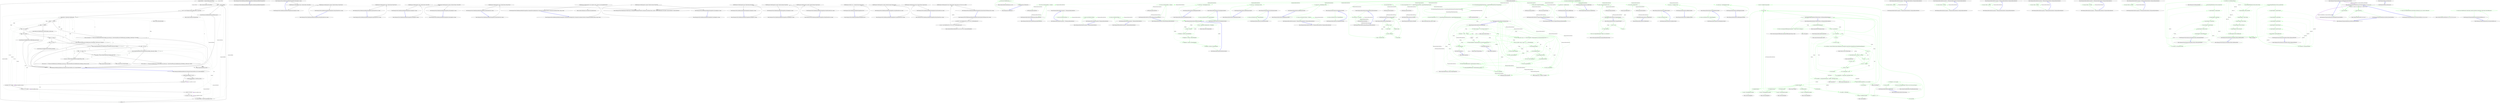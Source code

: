 digraph  {
m0_35 [cluster="System.DateTime.ToLocalTime()", file="DateHumanizeExtensions.cs", label="Entry System.DateTime.ToLocalTime()", span="0-0"];
m0_36 [cluster="System.TimeSpan.TimeSpan(long)", file="DateHumanizeExtensions.cs", label="Entry System.TimeSpan.TimeSpan(long)", span="0-0"];
m0_37 [cluster="System.Math.Abs(double)", file="DateHumanizeExtensions.cs", label="Entry System.Math.Abs(double)", span="0-0"];
m0_40 [cluster="System.Convert.ToInt32(double)", file="DateHumanizeExtensions.cs", label="Entry System.Convert.ToInt32(double)", span="0-0"];
m0_39 [cluster="System.Math.Floor(double)", file="DateHumanizeExtensions.cs", label="Entry System.Math.Floor(double)", span="0-0"];
m0_38 [cluster="string.Format(string, object)", file="DateHumanizeExtensions.cs", label="Entry string.Format(string, object)", span="0-0"];
m0_0 [cluster="Humanizer.DateHumanizeExtensions.Humanize(System.DateTime, bool, System.DateTime?)", file="DateHumanizeExtensions.cs", label="Entry Humanizer.DateHumanizeExtensions.Humanize(System.DateTime, bool, System.DateTime?)", span="16-16"];
m0_1 [cluster="Humanizer.DateHumanizeExtensions.Humanize(System.DateTime, bool, System.DateTime?)", file="DateHumanizeExtensions.cs", label="dateToCompareAgainst == null", span="18-18"];
m0_8 [cluster="Humanizer.DateHumanizeExtensions.Humanize(System.DateTime, bool, System.DateTime?)", file="DateHumanizeExtensions.cs", label="var comparisonBase = dateToCompareAgainst.Value", span="27-27"];
m0_9 [cluster="Humanizer.DateHumanizeExtensions.Humanize(System.DateTime, bool, System.DateTime?)", file="DateHumanizeExtensions.cs", label="!utcDate", span="28-28"];
m0_11 [cluster="Humanizer.DateHumanizeExtensions.Humanize(System.DateTime, bool, System.DateTime?)", file="DateHumanizeExtensions.cs", label="input > comparisonBase", span="31-31"];
m0_13 [cluster="Humanizer.DateHumanizeExtensions.Humanize(System.DateTime, bool, System.DateTime?)", file="DateHumanizeExtensions.cs", label="var ts = new TimeSpan(comparisonBase.Ticks - input.Ticks)", span="34-34"];
m0_2 [cluster="Humanizer.DateHumanizeExtensions.Humanize(System.DateTime, bool, System.DateTime?)", file="DateHumanizeExtensions.cs", label="dateToCompareAgainst = DateTime.UtcNow", span="19-19"];
m0_3 [cluster="Humanizer.DateHumanizeExtensions.Humanize(System.DateTime, bool, System.DateTime?)", file="DateHumanizeExtensions.cs", label="int second = 1", span="21-21"];
m0_4 [cluster="Humanizer.DateHumanizeExtensions.Humanize(System.DateTime, bool, System.DateTime?)", file="DateHumanizeExtensions.cs", label="int minute = 60 * second", span="22-22"];
m0_5 [cluster="Humanizer.DateHumanizeExtensions.Humanize(System.DateTime, bool, System.DateTime?)", file="DateHumanizeExtensions.cs", label="int hour = 60 * minute", span="23-23"];
m0_15 [cluster="Humanizer.DateHumanizeExtensions.Humanize(System.DateTime, bool, System.DateTime?)", file="DateHumanizeExtensions.cs", label="delta < 1 * minute", span="37-37"];
m0_17 [cluster="Humanizer.DateHumanizeExtensions.Humanize(System.DateTime, bool, System.DateTime?)", file="DateHumanizeExtensions.cs", label="delta < 2 * minute", span="40-40"];
m0_19 [cluster="Humanizer.DateHumanizeExtensions.Humanize(System.DateTime, bool, System.DateTime?)", file="DateHumanizeExtensions.cs", label="delta < 45 * minute", span="43-43"];
m0_21 [cluster="Humanizer.DateHumanizeExtensions.Humanize(System.DateTime, bool, System.DateTime?)", file="DateHumanizeExtensions.cs", label="delta < 90 * minute", span="46-46"];
m0_6 [cluster="Humanizer.DateHumanizeExtensions.Humanize(System.DateTime, bool, System.DateTime?)", file="DateHumanizeExtensions.cs", label="int day = 24 * hour", span="24-24"];
m0_23 [cluster="Humanizer.DateHumanizeExtensions.Humanize(System.DateTime, bool, System.DateTime?)", file="DateHumanizeExtensions.cs", label="delta < 24 * hour", span="49-49"];
m0_25 [cluster="Humanizer.DateHumanizeExtensions.Humanize(System.DateTime, bool, System.DateTime?)", file="DateHumanizeExtensions.cs", label="delta < 48 * hour", span="52-52"];
m0_7 [cluster="Humanizer.DateHumanizeExtensions.Humanize(System.DateTime, bool, System.DateTime?)", file="DateHumanizeExtensions.cs", label="int month = 30 * day", span="25-25"];
m0_27 [cluster="Humanizer.DateHumanizeExtensions.Humanize(System.DateTime, bool, System.DateTime?)", file="DateHumanizeExtensions.cs", label="delta < 30 * day", span="55-55"];
m0_29 [cluster="Humanizer.DateHumanizeExtensions.Humanize(System.DateTime, bool, System.DateTime?)", file="DateHumanizeExtensions.cs", label="delta < 12 * month", span="58-58"];
m0_10 [cluster="Humanizer.DateHumanizeExtensions.Humanize(System.DateTime, bool, System.DateTime?)", file="DateHumanizeExtensions.cs", label="comparisonBase = comparisonBase.ToLocalTime()", span="29-29"];
m0_12 [cluster="Humanizer.DateHumanizeExtensions.Humanize(System.DateTime, bool, System.DateTime?)", file="DateHumanizeExtensions.cs", label="return Resources.DateExtensions_FutureDate_not_yet;", span="32-32"];
m0_14 [cluster="Humanizer.DateHumanizeExtensions.Humanize(System.DateTime, bool, System.DateTime?)", file="DateHumanizeExtensions.cs", label="double delta = Math.Abs(ts.TotalSeconds)", span="35-35"];
m0_16 [cluster="Humanizer.DateHumanizeExtensions.Humanize(System.DateTime, bool, System.DateTime?)", file="DateHumanizeExtensions.cs", label="return ts.Seconds == 1 ? Resources.DateExtensions_OneSecondAgo_one_second_ago : string.Format(Resources.DateExtensions_SecondsAgo__seconds_ago, ts.Seconds);", span="38-38"];
m0_20 [cluster="Humanizer.DateHumanizeExtensions.Humanize(System.DateTime, bool, System.DateTime?)", file="DateHumanizeExtensions.cs", label="return string.Format(Resources.DateExtensions_MinutesAgo__minutes_ago, ts.Minutes);", span="44-44"];
m0_24 [cluster="Humanizer.DateHumanizeExtensions.Humanize(System.DateTime, bool, System.DateTime?)", file="DateHumanizeExtensions.cs", label="return string.Format(Resources.DateExtensions_HoursAgo__hours_ago, ts.Hours);", span="50-50"];
m0_28 [cluster="Humanizer.DateHumanizeExtensions.Humanize(System.DateTime, bool, System.DateTime?)", file="DateHumanizeExtensions.cs", label="return string.Format(Resources.DateExtensions_DaysAgo__days_ago, ts.Days);", span="56-56"];
m0_30 [cluster="Humanizer.DateHumanizeExtensions.Humanize(System.DateTime, bool, System.DateTime?)", file="DateHumanizeExtensions.cs", label="int months = Convert.ToInt32(Math.Floor((double)ts.Days / 30))", span="60-60"];
m0_32 [cluster="Humanizer.DateHumanizeExtensions.Humanize(System.DateTime, bool, System.DateTime?)", file="DateHumanizeExtensions.cs", label="int years = Convert.ToInt32(Math.Floor((double)ts.Days / 365))", span="64-64"];
m0_18 [cluster="Humanizer.DateHumanizeExtensions.Humanize(System.DateTime, bool, System.DateTime?)", file="DateHumanizeExtensions.cs", label="return Resources.DateExtensions_OneMinuteAgo_a_minute_ago;", span="41-41"];
m0_22 [cluster="Humanizer.DateHumanizeExtensions.Humanize(System.DateTime, bool, System.DateTime?)", file="DateHumanizeExtensions.cs", label="return Resources.DateExtensions_OneHourAgo_an_hour_ago;", span="47-47"];
m0_26 [cluster="Humanizer.DateHumanizeExtensions.Humanize(System.DateTime, bool, System.DateTime?)", file="DateHumanizeExtensions.cs", label="return Resources.DateExtensions_Yesterday_yesterday;", span="53-53"];
m0_31 [cluster="Humanizer.DateHumanizeExtensions.Humanize(System.DateTime, bool, System.DateTime?)", file="DateHumanizeExtensions.cs", label="return months <= 1 ? Resources.DateExtensions_OneMonthAgo_one_month_ago : string.Format(Resources.DateExtensions_MonthsAgo__months_ago, months);", span="61-61"];
m0_33 [cluster="Humanizer.DateHumanizeExtensions.Humanize(System.DateTime, bool, System.DateTime?)", file="DateHumanizeExtensions.cs", label="return years <= 1 ? Resources.DateExtensions_OneYearAgo_one_year_ago : string.Format(Resources.DateExtensions_YearsAgo__years_ago, years);", span="65-65"];
m0_34 [cluster="Humanizer.DateHumanizeExtensions.Humanize(System.DateTime, bool, System.DateTime?)", file="DateHumanizeExtensions.cs", label="Exit Humanizer.DateHumanizeExtensions.Humanize(System.DateTime, bool, System.DateTime?)", span="16-16"];
m1_0 [cluster="Humanizer.Tests.DateHumanizeDefaultStrategyTests.DateHumanizeDefaultStrategyTests()", file="DateHumanizeTests.cs", label="Entry Humanizer.Tests.DateHumanizeDefaultStrategyTests.DateHumanizeDefaultStrategyTests()", span="9-9"];
m1_1 [cluster="Humanizer.Tests.DateHumanizeDefaultStrategyTests.DateHumanizeDefaultStrategyTests()", file="DateHumanizeTests.cs", label="Exit Humanizer.Tests.DateHumanizeDefaultStrategyTests.DateHumanizeDefaultStrategyTests()", span="9-9"];
m1_15 [cluster="Humanizer.Tests.DateHumanizeDefaultStrategyTests.HoursAgo(int, string)", file="DateHumanizeTests.cs", label="Entry Humanizer.Tests.DateHumanizeDefaultStrategyTests.HoursAgo(int, string)", span="65-65"];
m1_16 [cluster="Humanizer.Tests.DateHumanizeDefaultStrategyTests.HoursAgo(int, string)", file="DateHumanizeTests.cs", label="DateHumanize.Verify(expected, hours, TimeUnit.Hour, Tense.Past)", span="67-67"];
m1_17 [cluster="Humanizer.Tests.DateHumanizeDefaultStrategyTests.HoursAgo(int, string)", file="DateHumanizeTests.cs", label="Exit Humanizer.Tests.DateHumanizeDefaultStrategyTests.HoursAgo(int, string)", span="65-65"];
m1_12 [cluster="Humanizer.Tests.DateHumanizeDefaultStrategyTests.MinutesFromNow(int, string)", file="DateHumanizeTests.cs", label="Entry Humanizer.Tests.DateHumanizeDefaultStrategyTests.MinutesFromNow(int, string)", span="55-55"];
m1_13 [cluster="Humanizer.Tests.DateHumanizeDefaultStrategyTests.MinutesFromNow(int, string)", file="DateHumanizeTests.cs", label="DateHumanize.Verify(expected, minutes, TimeUnit.Minute, Tense.Future)", span="57-57"];
m1_14 [cluster="Humanizer.Tests.DateHumanizeDefaultStrategyTests.MinutesFromNow(int, string)", file="DateHumanizeTests.cs", label="Exit Humanizer.Tests.DateHumanizeDefaultStrategyTests.MinutesFromNow(int, string)", span="55-55"];
m1_30 [cluster="Humanizer.Tests.DateHumanizeDefaultStrategyTests.DaysFromNow(int, string)", file="DateHumanizeTests.cs", label="Entry Humanizer.Tests.DateHumanizeDefaultStrategyTests.DaysFromNow(int, string)", span="107-107"];
m1_31 [cluster="Humanizer.Tests.DateHumanizeDefaultStrategyTests.DaysFromNow(int, string)", file="DateHumanizeTests.cs", label="DateHumanize.Verify(expected, days, TimeUnit.Day, Tense.Future)", span="109-109"];
m1_32 [cluster="Humanizer.Tests.DateHumanizeDefaultStrategyTests.DaysFromNow(int, string)", file="DateHumanizeTests.cs", label="Exit Humanizer.Tests.DateHumanizeDefaultStrategyTests.DaysFromNow(int, string)", span="107-107"];
m1_39 [cluster="Humanizer.Tests.DateHumanizeDefaultStrategyTests.YearsAgo(int, string)", file="DateHumanizeTests.cs", label="Entry Humanizer.Tests.DateHumanizeDefaultStrategyTests.YearsAgo(int, string)", span="135-135"];
m1_40 [cluster="Humanizer.Tests.DateHumanizeDefaultStrategyTests.YearsAgo(int, string)", file="DateHumanizeTests.cs", label="DateHumanize.Verify(expected, years, TimeUnit.Year, Tense.Past)", span="137-137"];
m1_41 [cluster="Humanizer.Tests.DateHumanizeDefaultStrategyTests.YearsAgo(int, string)", file="DateHumanizeTests.cs", label="Exit Humanizer.Tests.DateHumanizeDefaultStrategyTests.YearsAgo(int, string)", span="135-135"];
m1_9 [cluster="Humanizer.Tests.DateHumanizeDefaultStrategyTests.MinutesAgo(int, string)", file="DateHumanizeTests.cs", label="Entry Humanizer.Tests.DateHumanizeDefaultStrategyTests.MinutesAgo(int, string)", span="43-43"];
m1_10 [cluster="Humanizer.Tests.DateHumanizeDefaultStrategyTests.MinutesAgo(int, string)", file="DateHumanizeTests.cs", label="DateHumanize.Verify(expected, minutes, TimeUnit.Minute, Tense.Past)", span="45-45"];
m1_11 [cluster="Humanizer.Tests.DateHumanizeDefaultStrategyTests.MinutesAgo(int, string)", file="DateHumanizeTests.cs", label="Exit Humanizer.Tests.DateHumanizeDefaultStrategyTests.MinutesAgo(int, string)", span="43-43"];
m1_42 [cluster="Humanizer.Tests.DateHumanizeDefaultStrategyTests.YearsFromNow(int, string)", file="DateHumanizeTests.cs", label="Entry Humanizer.Tests.DateHumanizeDefaultStrategyTests.YearsFromNow(int, string)", span="143-143"];
m1_43 [cluster="Humanizer.Tests.DateHumanizeDefaultStrategyTests.YearsFromNow(int, string)", file="DateHumanizeTests.cs", label="DateHumanize.Verify(expected, years, TimeUnit.Year, Tense.Future)", span="145-145"];
m1_44 [cluster="Humanizer.Tests.DateHumanizeDefaultStrategyTests.YearsFromNow(int, string)", file="DateHumanizeTests.cs", label="Exit Humanizer.Tests.DateHumanizeDefaultStrategyTests.YearsFromNow(int, string)", span="143-143"];
m1_48 [cluster="Humanizer.Tests.DateHumanizeDefaultStrategyTests.CanSpecifyCultureExplicitly(int, Humanizer.Localisation.TimeUnit, Humanizer.Localisation.Tense, string, string)", file="DateHumanizeTests.cs", label="Entry Humanizer.Tests.DateHumanizeDefaultStrategyTests.CanSpecifyCultureExplicitly(int, Humanizer.Localisation.TimeUnit, Humanizer.Localisation.Tense, string, string)", span="158-158"];
m1_49 [cluster="Humanizer.Tests.DateHumanizeDefaultStrategyTests.CanSpecifyCultureExplicitly(int, Humanizer.Localisation.TimeUnit, Humanizer.Localisation.Tense, string, string)", file="DateHumanizeTests.cs", label="DateHumanize.Verify(expected, unit, timeUnit, tense, culture: new CultureInfo(culture))", span="160-160"];
m1_50 [cluster="Humanizer.Tests.DateHumanizeDefaultStrategyTests.CanSpecifyCultureExplicitly(int, Humanizer.Localisation.TimeUnit, Humanizer.Localisation.Tense, string, string)", file="DateHumanizeTests.cs", label="Exit Humanizer.Tests.DateHumanizeDefaultStrategyTests.CanSpecifyCultureExplicitly(int, Humanizer.Localisation.TimeUnit, Humanizer.Localisation.Tense, string, string)", span="158-158"];
m1_2 [cluster="Humanizer.Tests.DateHumanizeDefaultStrategyTests.SecondsAgo(int, string)", file="DateHumanizeTests.cs", label="Entry Humanizer.Tests.DateHumanizeDefaultStrategyTests.SecondsAgo(int, string)", span="19-19"];
m1_3 [cluster="Humanizer.Tests.DateHumanizeDefaultStrategyTests.SecondsAgo(int, string)", file="DateHumanizeTests.cs", label="DateHumanize.Verify(expected, seconds, TimeUnit.Second, Tense.Past)", span="21-21"];
m1_4 [cluster="Humanizer.Tests.DateHumanizeDefaultStrategyTests.SecondsAgo(int, string)", file="DateHumanizeTests.cs", label="Exit Humanizer.Tests.DateHumanizeDefaultStrategyTests.SecondsAgo(int, string)", span="19-19"];
m1_26 [cluster="System.DateTime.DateTime(int, int, int, int, int, int, System.DateTimeKind)", file="DateHumanizeTests.cs", label="Entry System.DateTime.DateTime(int, int, int, int, int, int, System.DateTimeKind)", span="0-0"];
m1_27 [cluster="Humanizer.Tests.DateHumanizeDefaultStrategyTests.DaysAgo(int, string)", file="DateHumanizeTests.cs", label="Entry Humanizer.Tests.DateHumanizeDefaultStrategyTests.DaysAgo(int, string)", span="97-97"];
m1_28 [cluster="Humanizer.Tests.DateHumanizeDefaultStrategyTests.DaysAgo(int, string)", file="DateHumanizeTests.cs", label="DateHumanize.Verify(expected, days, TimeUnit.Day, Tense.Past)", span="99-99"];
m1_29 [cluster="Humanizer.Tests.DateHumanizeDefaultStrategyTests.DaysAgo(int, string)", file="DateHumanizeTests.cs", label="Exit Humanizer.Tests.DateHumanizeDefaultStrategyTests.DaysAgo(int, string)", span="97-97"];
m1_5 [cluster="Humanizer.Tests.DateHumanize.Verify(string, int, Humanizer.Localisation.TimeUnit, Humanizer.Localisation.Tense, double?, System.Globalization.CultureInfo, System.DateTime?, System.DateTime?)", file="DateHumanizeTests.cs", label="Entry Humanizer.Tests.DateHumanize.Verify(string, int, Humanizer.Localisation.TimeUnit, Humanizer.Localisation.Tense, double?, System.Globalization.CultureInfo, System.DateTime?, System.DateTime?)", span="34-34"];
m1_33 [cluster="Humanizer.Tests.DateHumanizeDefaultStrategyTests.MonthsAgo(int, string)", file="DateHumanizeTests.cs", label="Entry Humanizer.Tests.DateHumanizeDefaultStrategyTests.MonthsAgo(int, string)", span="117-117"];
m1_34 [cluster="Humanizer.Tests.DateHumanizeDefaultStrategyTests.MonthsAgo(int, string)", file="DateHumanizeTests.cs", label="DateHumanize.Verify(expected, months, TimeUnit.Month, Tense.Past)", span="119-119"];
m1_35 [cluster="Humanizer.Tests.DateHumanizeDefaultStrategyTests.MonthsAgo(int, string)", file="DateHumanizeTests.cs", label="Exit Humanizer.Tests.DateHumanizeDefaultStrategyTests.MonthsAgo(int, string)", span="117-117"];
m1_36 [cluster="Humanizer.Tests.DateHumanizeDefaultStrategyTests.MonthsFromNow(int, string)", file="DateHumanizeTests.cs", label="Entry Humanizer.Tests.DateHumanizeDefaultStrategyTests.MonthsFromNow(int, string)", span="127-127"];
m1_37 [cluster="Humanizer.Tests.DateHumanizeDefaultStrategyTests.MonthsFromNow(int, string)", file="DateHumanizeTests.cs", label="DateHumanize.Verify(expected, months, TimeUnit.Month, Tense.Future)", span="129-129"];
m1_38 [cluster="Humanizer.Tests.DateHumanizeDefaultStrategyTests.MonthsFromNow(int, string)", file="DateHumanizeTests.cs", label="Exit Humanizer.Tests.DateHumanizeDefaultStrategyTests.MonthsFromNow(int, string)", span="127-127"];
m1_45 [cluster="Humanizer.Tests.DateHumanizeDefaultStrategyTests.Now()", file="DateHumanizeTests.cs", label="Entry Humanizer.Tests.DateHumanizeDefaultStrategyTests.Now()", span="149-149"];
m1_46 [cluster="Humanizer.Tests.DateHumanizeDefaultStrategyTests.Now()", file="DateHumanizeTests.cs", label="DateHumanize.Verify(''now'', 0, TimeUnit.Year, Tense.Future)", span="151-151"];
m1_47 [cluster="Humanizer.Tests.DateHumanizeDefaultStrategyTests.Now()", file="DateHumanizeTests.cs", label="Exit Humanizer.Tests.DateHumanizeDefaultStrategyTests.Now()", span="149-149"];
m1_6 [cluster="Humanizer.Tests.DateHumanizeDefaultStrategyTests.SecondsFromNow(int, string)", file="DateHumanizeTests.cs", label="Entry Humanizer.Tests.DateHumanizeDefaultStrategyTests.SecondsFromNow(int, string)", span="29-29"];
m1_7 [cluster="Humanizer.Tests.DateHumanizeDefaultStrategyTests.SecondsFromNow(int, string)", file="DateHumanizeTests.cs", label="DateHumanize.Verify(expected, seconds, TimeUnit.Second, Tense.Future)", span="31-31"];
m1_8 [cluster="Humanizer.Tests.DateHumanizeDefaultStrategyTests.SecondsFromNow(int, string)", file="DateHumanizeTests.cs", label="Exit Humanizer.Tests.DateHumanizeDefaultStrategyTests.SecondsFromNow(int, string)", span="29-29"];
m1_18 [cluster="Humanizer.Tests.DateHumanizeDefaultStrategyTests.HoursFromNow(int, string)", file="DateHumanizeTests.cs", label="Entry Humanizer.Tests.DateHumanizeDefaultStrategyTests.HoursFromNow(int, string)", span="75-75"];
m1_19 [cluster="Humanizer.Tests.DateHumanizeDefaultStrategyTests.HoursFromNow(int, string)", file="DateHumanizeTests.cs", label="DateHumanize.Verify(expected, hours, TimeUnit.Hour, Tense.Future)", span="77-77"];
m1_20 [cluster="Humanizer.Tests.DateHumanizeDefaultStrategyTests.HoursFromNow(int, string)", file="DateHumanizeTests.cs", label="Exit Humanizer.Tests.DateHumanizeDefaultStrategyTests.HoursFromNow(int, string)", span="75-75"];
m1_51 [cluster="System.Globalization.CultureInfo.CultureInfo(string)", file="DateHumanizeTests.cs", label="Entry System.Globalization.CultureInfo.CultureInfo(string)", span="0-0"];
m1_21 [cluster="Humanizer.Tests.DateHumanizeDefaultStrategyTests.HoursFromNowNotTomorrow(int, string)", file="DateHumanizeTests.cs", label="Entry Humanizer.Tests.DateHumanizeDefaultStrategyTests.HoursFromNowNotTomorrow(int, string)", span="83-83"];
m1_22 [cluster="Humanizer.Tests.DateHumanizeDefaultStrategyTests.HoursFromNowNotTomorrow(int, string)", file="DateHumanizeTests.cs", label="var utcNow = new DateTime(2014, 6, 28, 9, 58, 22, DateTimeKind.Utc)", span="86-86"];
m1_24 [cluster="Humanizer.Tests.DateHumanizeDefaultStrategyTests.HoursFromNowNotTomorrow(int, string)", file="DateHumanizeTests.cs", label="DateHumanize.Verify(expected, hours, TimeUnit.Hour, Tense.Future, null, null, now, utcNow)", span="89-89"];
m1_23 [cluster="Humanizer.Tests.DateHumanizeDefaultStrategyTests.HoursFromNowNotTomorrow(int, string)", file="DateHumanizeTests.cs", label="var now = new DateTime(2014, 6, 28, 9, 58, 22, DateTimeKind.Local)", span="87-87"];
m1_25 [cluster="Humanizer.Tests.DateHumanizeDefaultStrategyTests.HoursFromNowNotTomorrow(int, string)", file="DateHumanizeTests.cs", label="Exit Humanizer.Tests.DateHumanizeDefaultStrategyTests.HoursFromNowNotTomorrow(int, string)", span="83-83"];
m2_3 [cluster="System.DateTime.DateTime(int, int, int)", file="In.cs", label="Entry System.DateTime.DateTime(int, int, int)", span="0-0"];
m2_0 [cluster="Humanizer.In.TheYear(int)", file="In.cs", label="Entry Humanizer.In.TheYear(int)", span="10-10"];
m2_1 [cluster="Humanizer.In.TheYear(int)", color=green, community=0, file="In.cs", label="10: return new DateTime(year, 1, 1);", span="12-12"];
m2_2 [cluster="Humanizer.In.TheYear(int)", file="In.cs", label="Exit Humanizer.In.TheYear(int)", span="10-10"];
m8_118 [cluster="Humanizer.Bytes.ByteSize.operator ++(Humanizer.Bytes.ByteSize)", file="On.Days.cs", label="Entry Humanizer.Bytes.ByteSize.operator ++(Humanizer.Bytes.ByteSize)", span="274-274"];
m8_119 [cluster="Humanizer.Bytes.ByteSize.operator ++(Humanizer.Bytes.ByteSize)", color=green, community=0, file="On.Days.cs", label="12: return new ByteSize(b.Bytes + 1);", span="276-276"];
m8_120 [cluster="Humanizer.Bytes.ByteSize.operator ++(Humanizer.Bytes.ByteSize)", file="On.Days.cs", label="Exit Humanizer.Bytes.ByteSize.operator ++(Humanizer.Bytes.ByteSize)", span="274-274"];
m8_63 [cluster="Humanizer.Bytes.ByteSize.Equals(object)", file="On.Days.cs", label="Entry Humanizer.Bytes.ByteSize.Equals(object)", span="189-189"];
m8_64 [cluster="Humanizer.Bytes.ByteSize.Equals(object)", color=green, community=0, file="On.Days.cs", label="16: value == null", span="191-191"];
m8_65 [cluster="Humanizer.Bytes.ByteSize.Equals(object)", color=green, community=0, file="On.Days.cs", label="2: return false;", span="192-192"];
m8_66 [cluster="Humanizer.Bytes.ByteSize.Equals(object)", color=green, community=0, file="On.Days.cs", label="2: ByteSize other", span="194-194"];
m8_67 [cluster="Humanizer.Bytes.ByteSize.Equals(object)", color=green, community=0, file="On.Days.cs", label="16: value is ByteSize", span="195-195"];
m8_68 [cluster="Humanizer.Bytes.ByteSize.Equals(object)", color=green, community=0, file="On.Days.cs", label="2: other = (ByteSize)value", span="196-196"];
m8_69 [cluster="Humanizer.Bytes.ByteSize.Equals(object)", color=green, community=0, file="On.Days.cs", label="2: return false;", span="198-198"];
m8_70 [cluster="Humanizer.Bytes.ByteSize.Equals(object)", color=green, community=0, file="On.Days.cs", label="16: return Equals(other);", span="200-200"];
m8_71 [cluster="Humanizer.Bytes.ByteSize.Equals(object)", file="On.Days.cs", label="Exit Humanizer.Bytes.ByteSize.Equals(object)", span="189-189"];
m8_94 [cluster="Humanizer.Bytes.ByteSize.AddBits(long)", file="On.Days.cs", label="Entry Humanizer.Bytes.ByteSize.AddBits(long)", span="234-234"];
m8_95 [cluster="Humanizer.Bytes.ByteSize.AddBits(long)", color=green, community=0, file="On.Days.cs", label="1: return this + FromBits(value);", span="236-236"];
m8_96 [cluster="Humanizer.Bytes.ByteSize.AddBits(long)", file="On.Days.cs", label="Exit Humanizer.Bytes.ByteSize.AddBits(long)", span="234-234"];
m8_190 [cluster="string.Trim()", file="On.Days.cs", label="Entry string.Trim()", span="0-0"];
m8_130 [cluster="Humanizer.Bytes.ByteSize.operator !=(Humanizer.Bytes.ByteSize, Humanizer.Bytes.ByteSize)", file="On.Days.cs", label="Entry Humanizer.Bytes.ByteSize.operator !=(Humanizer.Bytes.ByteSize, Humanizer.Bytes.ByteSize)", span="294-294"];
m8_131 [cluster="Humanizer.Bytes.ByteSize.operator !=(Humanizer.Bytes.ByteSize, Humanizer.Bytes.ByteSize)", color=green, community=0, file="On.Days.cs", label="10: return b1.Bits != b2.Bits;", span="296-296"];
m8_132 [cluster="Humanizer.Bytes.ByteSize.operator !=(Humanizer.Bytes.ByteSize, Humanizer.Bytes.ByteSize)", file="On.Days.cs", label="Exit Humanizer.Bytes.ByteSize.operator !=(Humanizer.Bytes.ByteSize, Humanizer.Bytes.ByteSize)", span="294-294"];
m8_52 [cluster="string.Contains(string)", file="On.Days.cs", label="Entry string.Contains(string)", span="0-0"];
m8_9 [cluster="Humanizer.Bytes.ByteSize.FromBits(long)", file="On.Days.cs", label="Entry Humanizer.Bytes.ByteSize.FromBits(long)", span="115-115"];
m8_10 [cluster="Humanizer.Bytes.ByteSize.FromBits(long)", color=green, community=0, file="On.Days.cs", label="12: return new ByteSize(value / (double)BitsInByte);", span="117-117"];
m8_11 [cluster="Humanizer.Bytes.ByteSize.FromBits(long)", file="On.Days.cs", label="Exit Humanizer.Bytes.ByteSize.FromBits(long)", span="115-115"];
m8_136 [cluster="Humanizer.Bytes.ByteSize.operator <=(Humanizer.Bytes.ByteSize, Humanizer.Bytes.ByteSize)", file="On.Days.cs", label="Entry Humanizer.Bytes.ByteSize.operator <=(Humanizer.Bytes.ByteSize, Humanizer.Bytes.ByteSize)", span="304-304"];
m8_137 [cluster="Humanizer.Bytes.ByteSize.operator <=(Humanizer.Bytes.ByteSize, Humanizer.Bytes.ByteSize)", color=green, community=0, file="On.Days.cs", label="21: return b1.Bits <= b2.Bits;", span="306-306"];
m8_138 [cluster="Humanizer.Bytes.ByteSize.operator <=(Humanizer.Bytes.ByteSize, Humanizer.Bytes.ByteSize)", file="On.Days.cs", label="Exit Humanizer.Bytes.ByteSize.operator <=(Humanizer.Bytes.ByteSize, Humanizer.Bytes.ByteSize)", span="304-304"];
m8_30 [cluster="string.Format(string, object, object)", file="On.Days.cs", label="Entry string.Format(string, object, object)", span="0-0"];
m8_133 [cluster="Humanizer.Bytes.ByteSize.operator <(Humanizer.Bytes.ByteSize, Humanizer.Bytes.ByteSize)", file="On.Days.cs", label="Entry Humanizer.Bytes.ByteSize.operator <(Humanizer.Bytes.ByteSize, Humanizer.Bytes.ByteSize)", span="299-299"];
m8_134 [cluster="Humanizer.Bytes.ByteSize.operator <(Humanizer.Bytes.ByteSize, Humanizer.Bytes.ByteSize)", color=green, community=0, file="On.Days.cs", label="10: return b1.Bits < b2.Bits;", span="301-301"];
m8_135 [cluster="Humanizer.Bytes.ByteSize.operator <(Humanizer.Bytes.ByteSize, Humanizer.Bytes.ByteSize)", file="On.Days.cs", label="Exit Humanizer.Bytes.ByteSize.operator <(Humanizer.Bytes.ByteSize, Humanizer.Bytes.ByteSize)", span="299-299"];
m8_182 [cluster="string.IsNullOrWhiteSpace(string)", file="On.Days.cs", label="Entry string.IsNullOrWhiteSpace(string)", span="0-0"];
m8_27 [cluster="Humanizer.Bytes.ByteSize.ToString()", file="On.Days.cs", label="Entry Humanizer.Bytes.ByteSize.ToString()", span="151-151"];
m8_28 [cluster="Humanizer.Bytes.ByteSize.ToString()", color=green, community=0, file="On.Days.cs", label="31: return string.Format(''{0} {1}'', LargestWholeNumberValue, LargestWholeNumberSymbol);", span="153-153"];
m8_29 [cluster="Humanizer.Bytes.ByteSize.ToString()", file="On.Days.cs", label="Exit Humanizer.Bytes.ByteSize.ToString()", span="151-151"];
m8_183 [cluster="System.ArgumentNullException.ArgumentNullException(string, string)", file="On.Days.cs", label="Entry System.ArgumentNullException.ArgumentNullException(string, string)", span="0-0"];
m8_97 [cluster="Humanizer.Bytes.ByteSize.AddBytes(double)", file="On.Days.cs", label="Entry Humanizer.Bytes.ByteSize.AddBytes(double)", span="239-239"];
m8_98 [cluster="Humanizer.Bytes.ByteSize.AddBytes(double)", color=green, community=0, file="On.Days.cs", label="7: return this + FromBytes(value);", span="241-241"];
m8_99 [cluster="Humanizer.Bytes.ByteSize.AddBytes(double)", file="On.Days.cs", label="Exit Humanizer.Bytes.ByteSize.AddBytes(double)", span="239-239"];
m8_188 [cluster="char.IsDigit(char)", file="On.Days.cs", label="Entry char.IsDigit(char)", span="0-0"];
m8_103 [cluster="Humanizer.Bytes.ByteSize.AddMegabytes(double)", file="On.Days.cs", label="Entry Humanizer.Bytes.ByteSize.AddMegabytes(double)", span="249-249"];
m8_104 [cluster="Humanizer.Bytes.ByteSize.AddMegabytes(double)", color=green, community=0, file="On.Days.cs", label="31: return this + FromMegabytes(value);", span="251-251"];
m8_105 [cluster="Humanizer.Bytes.ByteSize.AddMegabytes(double)", file="On.Days.cs", label="Exit Humanizer.Bytes.ByteSize.AddMegabytes(double)", span="249-249"];
m8_91 [cluster="Humanizer.Bytes.ByteSize.Add(Humanizer.Bytes.ByteSize)", file="On.Days.cs", label="Entry Humanizer.Bytes.ByteSize.Add(Humanizer.Bytes.ByteSize)", span="229-229"];
m8_92 [cluster="Humanizer.Bytes.ByteSize.Add(Humanizer.Bytes.ByteSize)", color=green, community=0, file="On.Days.cs", label="28: return new ByteSize(Bytes + bs.Bytes);", span="231-231"];
m8_93 [cluster="Humanizer.Bytes.ByteSize.Add(Humanizer.Bytes.ByteSize)", file="On.Days.cs", label="Exit Humanizer.Bytes.ByteSize.Add(Humanizer.Bytes.ByteSize)", span="229-229"];
m8_0 [cluster="Humanizer.Bytes.ByteSize.ByteSize(double)", file="On.Days.cs", label="Entry Humanizer.Bytes.ByteSize.ByteSize(double)", span="102-102"];
m8_1 [cluster="Humanizer.Bytes.ByteSize.ByteSize(double)", color=green, community=0, file="On.Days.cs", label="22: Bits = (long)Math.Ceiling(byteSize * BitsInByte)", span="106-106"];
m8_2 [cluster="Humanizer.Bytes.ByteSize.ByteSize(double)", color=green, community=0, file="On.Days.cs", label="13: Bytes = byteSize", span="108-108"];
m8_3 [cluster="Humanizer.Bytes.ByteSize.ByteSize(double)", color=green, community=0, file="On.Days.cs", label="19: Kilobytes = byteSize / BytesInKilobyte", span="109-109"];
m8_4 [cluster="Humanizer.Bytes.ByteSize.ByteSize(double)", color=green, community=0, file="On.Days.cs", label="0: Megabytes = byteSize / BytesInMegabyte", span="110-110"];
m8_5 [cluster="Humanizer.Bytes.ByteSize.ByteSize(double)", color=green, community=0, file="On.Days.cs", label="12: Gigabytes = byteSize / BytesInGigabyte", span="111-111"];
m8_6 [cluster="Humanizer.Bytes.ByteSize.ByteSize(double)", color=green, community=0, file="On.Days.cs", label="0: Terabytes = byteSize / BytesInTerabyte", span="112-112"];
m8_7 [cluster="Humanizer.Bytes.ByteSize.ByteSize(double)", file="On.Days.cs", label="Exit Humanizer.Bytes.ByteSize.ByteSize(double)", span="102-102"];
m8_56 [cluster="string.Equals(string)", file="On.Days.cs", label="Entry string.Equals(string)", span="0-0"];
m8_18 [cluster="Humanizer.Bytes.ByteSize.FromMegabytes(double)", file="On.Days.cs", label="Entry Humanizer.Bytes.ByteSize.FromMegabytes(double)", span="130-130"];
m8_19 [cluster="Humanizer.Bytes.ByteSize.FromMegabytes(double)", color=green, community=0, file="On.Days.cs", label="12: return new ByteSize(value * BytesInMegabyte);", span="132-132"];
m8_20 [cluster="Humanizer.Bytes.ByteSize.FromMegabytes(double)", file="On.Days.cs", label="Exit Humanizer.Bytes.ByteSize.FromMegabytes(double)", span="130-130"];
m8_145 [cluster="Humanizer.Bytes.ByteSize.TryParse(string, out Humanizer.Bytes.ByteSize)", file="On.Days.cs", label="Entry Humanizer.Bytes.ByteSize.TryParse(string, out Humanizer.Bytes.ByteSize)", span="319-319"];
m8_146 [cluster="Humanizer.Bytes.ByteSize.TryParse(string, out Humanizer.Bytes.ByteSize)", color=green, community=0, file="On.Days.cs", label="5: string.IsNullOrWhiteSpace(s)", span="322-322"];
m8_147 [cluster="Humanizer.Bytes.ByteSize.TryParse(string, out Humanizer.Bytes.ByteSize)", color=green, community=0, file="On.Days.cs", label="33: throw new ArgumentNullException(nameof(s), ''String is null or whitespace'');", span="323-323"];
m8_148 [cluster="Humanizer.Bytes.ByteSize.TryParse(string, out Humanizer.Bytes.ByteSize)", color=green, community=0, file="On.Days.cs", label="5: result = new ByteSize()", span="326-326"];
m8_149 [cluster="Humanizer.Bytes.ByteSize.TryParse(string, out Humanizer.Bytes.ByteSize)", color=green, community=0, file="On.Days.cs", label="4: s = s.TrimStart()", span="329-329"];
m8_150 [cluster="Humanizer.Bytes.ByteSize.TryParse(string, out Humanizer.Bytes.ByteSize)", color=green, community=0, file="On.Days.cs", label="5: int num", span="331-331"];
m8_154 [cluster="Humanizer.Bytes.ByteSize.TryParse(string, out Humanizer.Bytes.ByteSize)", color=green, community=0, file="On.Days.cs", label="24: num < s.Length", span="338-338"];
m8_155 [cluster="Humanizer.Bytes.ByteSize.TryParse(string, out Humanizer.Bytes.ByteSize)", color=green, community=0, file="On.Days.cs", label="4: !(char.IsDigit(s[num]) || s[num] == decSep)", span="339-339"];
m8_161 [cluster="Humanizer.Bytes.ByteSize.TryParse(string, out Humanizer.Bytes.ByteSize)", color=green, community=0, file="On.Days.cs", label="4: var numberPart = s.Substring(0, lastNumber).Trim()", span="351-351"];
m8_162 [cluster="Humanizer.Bytes.ByteSize.TryParse(string, out Humanizer.Bytes.ByteSize)", color=green, community=0, file="On.Days.cs", label="24: var sizePart = s.Substring(lastNumber, s.Length - lastNumber).Trim()", span="352-352"];
m8_151 [cluster="Humanizer.Bytes.ByteSize.TryParse(string, out Humanizer.Bytes.ByteSize)", color=green, community=0, file="On.Days.cs", label="4: var found = false", span="332-332"];
m8_153 [cluster="Humanizer.Bytes.ByteSize.TryParse(string, out Humanizer.Bytes.ByteSize)", color=green, community=0, file="On.Days.cs", label="4: num = 0", span="338-338"];
m8_157 [cluster="Humanizer.Bytes.ByteSize.TryParse(string, out Humanizer.Bytes.ByteSize)", color=green, community=0, file="On.Days.cs", label="4: num++", span="338-338"];
m8_158 [cluster="Humanizer.Bytes.ByteSize.TryParse(string, out Humanizer.Bytes.ByteSize)", color=green, community=0, file="On.Days.cs", label="4: found == false", span="345-345"];
m8_152 [cluster="Humanizer.Bytes.ByteSize.TryParse(string, out Humanizer.Bytes.ByteSize)", color=green, community=0, file="On.Days.cs", label="24: var decSep = Convert.ToChar(System.Globalization.CultureInfo.CurrentCulture.NumberFormat.NumberDecimalSeparator)", span="335-335"];
m8_156 [cluster="Humanizer.Bytes.ByteSize.TryParse(string, out Humanizer.Bytes.ByteSize)", color=green, community=0, file="On.Days.cs", label="24: found = true", span="341-341"];
m8_160 [cluster="Humanizer.Bytes.ByteSize.TryParse(string, out Humanizer.Bytes.ByteSize)", color=green, community=0, file="On.Days.cs", label="24: var lastNumber = num", span="348-348"];
m8_163 [cluster="Humanizer.Bytes.ByteSize.TryParse(string, out Humanizer.Bytes.ByteSize)", color=green, community=0, file="On.Days.cs", label="5: !double.TryParse(numberPart, out var number)", span="355-355"];
m8_165 [cluster="Humanizer.Bytes.ByteSize.TryParse(string, out Humanizer.Bytes.ByteSize)", color=green, community=0, file="On.Days.cs", label="5: sizePart.ToUpper()", span="359-359"];
m8_167 [cluster="Humanizer.Bytes.ByteSize.TryParse(string, out Humanizer.Bytes.ByteSize)", color=green, community=0, file="On.Days.cs", label="33: sizePart == BitSymbol", span="362-362"];
m8_159 [cluster="Humanizer.Bytes.ByteSize.TryParse(string, out Humanizer.Bytes.ByteSize)", color=green, community=0, file="On.Days.cs", label="33: return false;", span="346-346"];
m8_164 [cluster="Humanizer.Bytes.ByteSize.TryParse(string, out Humanizer.Bytes.ByteSize)", color=green, community=0, file="On.Days.cs", label="33: return false;", span="356-356"];
m8_166 [cluster="Humanizer.Bytes.ByteSize.TryParse(string, out Humanizer.Bytes.ByteSize)", color=green, community=0, file="On.Days.cs", label="24: ByteSymbol", span="361-361"];
m8_172 [cluster="Humanizer.Bytes.ByteSize.TryParse(string, out Humanizer.Bytes.ByteSize)", color=green, community=0, file="On.Days.cs", label="33: KilobyteSymbol", span="375-375"];
m8_174 [cluster="Humanizer.Bytes.ByteSize.TryParse(string, out Humanizer.Bytes.ByteSize)", color=green, community=0, file="On.Days.cs", label="33: MegabyteSymbol", span="379-379"];
m8_176 [cluster="Humanizer.Bytes.ByteSize.TryParse(string, out Humanizer.Bytes.ByteSize)", color=green, community=0, file="On.Days.cs", label="33: GigabyteSymbol", span="383-383"];
m8_178 [cluster="Humanizer.Bytes.ByteSize.TryParse(string, out Humanizer.Bytes.ByteSize)", color=green, community=0, file="On.Days.cs", label="29: TerabyteSymbol", span="387-387"];
m8_168 [cluster="Humanizer.Bytes.ByteSize.TryParse(string, out Humanizer.Bytes.ByteSize)", color=green, community=0, file="On.Days.cs", label="5: number % 1 != 0", span="364-364"];
m8_171 [cluster="Humanizer.Bytes.ByteSize.TryParse(string, out Humanizer.Bytes.ByteSize)", color=green, community=0, file="On.Days.cs", label="5: result = FromBytes(number)", span="371-371"];
m8_173 [cluster="Humanizer.Bytes.ByteSize.TryParse(string, out Humanizer.Bytes.ByteSize)", color=green, community=0, file="On.Days.cs", label="5: result = FromKilobytes(number)", span="376-376"];
m8_175 [cluster="Humanizer.Bytes.ByteSize.TryParse(string, out Humanizer.Bytes.ByteSize)", color=green, community=0, file="On.Days.cs", label="5: result = FromMegabytes(number)", span="380-380"];
m8_177 [cluster="Humanizer.Bytes.ByteSize.TryParse(string, out Humanizer.Bytes.ByteSize)", color=green, community=0, file="On.Days.cs", label="5: result = FromGigabytes(number)", span="384-384"];
m8_179 [cluster="Humanizer.Bytes.ByteSize.TryParse(string, out Humanizer.Bytes.ByteSize)", color=green, community=0, file="On.Days.cs", label="5: result = FromTerabytes(number)", span="388-388"];
m8_169 [cluster="Humanizer.Bytes.ByteSize.TryParse(string, out Humanizer.Bytes.ByteSize)", color=green, community=0, file="On.Days.cs", label="33: return false;", span="365-365"];
m8_170 [cluster="Humanizer.Bytes.ByteSize.TryParse(string, out Humanizer.Bytes.ByteSize)", color=green, community=0, file="On.Days.cs", label="5: result = FromBits((long)number)", span="367-367"];
m8_180 [cluster="Humanizer.Bytes.ByteSize.TryParse(string, out Humanizer.Bytes.ByteSize)", color=green, community=0, file="On.Days.cs", label="33: return true;", span="392-392"];
m8_181 [cluster="Humanizer.Bytes.ByteSize.TryParse(string, out Humanizer.Bytes.ByteSize)", file="On.Days.cs", label="Exit Humanizer.Bytes.ByteSize.TryParse(string, out Humanizer.Bytes.ByteSize)", span="319-319"];
m8_12 [cluster="Humanizer.Bytes.ByteSize.FromBytes(double)", file="On.Days.cs", label="Entry Humanizer.Bytes.ByteSize.FromBytes(double)", span="120-120"];
m8_13 [cluster="Humanizer.Bytes.ByteSize.FromBytes(double)", color=green, community=0, file="On.Days.cs", label="12: return new ByteSize(value);", span="122-122"];
m8_14 [cluster="Humanizer.Bytes.ByteSize.FromBytes(double)", file="On.Days.cs", label="Exit Humanizer.Bytes.ByteSize.FromBytes(double)", span="120-120"];
m8_191 [cluster="Unk.TryParse", file="On.Days.cs", label="Entry Unk.TryParse", span=""];
m8_53 [cluster="System.Func<T, TResult>.Invoke(T)", file="On.Days.cs", label="Entry System.Func<T, TResult>.Invoke(T)", span="0-0"];
m8_31 [cluster="Humanizer.Bytes.ByteSize.ToString(string)", file="On.Days.cs", label="Entry Humanizer.Bytes.ByteSize.ToString(string)", span="156-156"];
m8_32 [cluster="Humanizer.Bytes.ByteSize.ToString(string)", color=green, community=0, file="On.Days.cs", label="26: !format.Contains(''#'') && !format.Contains(''0'')", span="158-158"];
m8_33 [cluster="Humanizer.Bytes.ByteSize.ToString(string)", color=green, community=0, file="On.Days.cs", label="26: format = ''0.## '' + format", span="159-159"];
m8_34 [cluster="Humanizer.Bytes.ByteSize.ToString(string)", color=green, community=0, file="On.Days.cs", label="26: Func<string, bool> has = s => format.IndexOf(s, StringComparison.CurrentCultureIgnoreCase) != -1", span="161-161"];
m8_35 [cluster="Humanizer.Bytes.ByteSize.ToString(string)", color=green, community=0, file="On.Days.cs", label="26: Func<double, string> output = n => n.ToString(format)", span="162-162"];
m8_44 [cluster="Humanizer.Bytes.ByteSize.ToString(string)", color=green, community=0, file="On.Days.cs", label="26: format.IndexOf(ByteSymbol, StringComparison.Ordinal) != -1", span="174-174"];
m8_46 [cluster="Humanizer.Bytes.ByteSize.ToString(string)", color=green, community=0, file="On.Days.cs", label="31: format.IndexOf(BitSymbol, StringComparison.Ordinal) != -1", span="177-177"];
m8_48 [cluster="Humanizer.Bytes.ByteSize.ToString(string)", color=green, community=0, file="On.Days.cs", label="26: var formattedLargeWholeNumberValue = LargestWholeNumberValue.ToString(format)", span="180-180"];
m8_36 [cluster="Humanizer.Bytes.ByteSize.ToString(string)", color=green, community=0, file="On.Days.cs", label="26: has(TerabyteSymbol)", span="164-164"];
m8_38 [cluster="Humanizer.Bytes.ByteSize.ToString(string)", color=green, community=0, file="On.Days.cs", label="26: has(GigabyteSymbol)", span="166-166"];
m8_40 [cluster="Humanizer.Bytes.ByteSize.ToString(string)", color=green, community=0, file="On.Days.cs", label="26: has(MegabyteSymbol)", span="168-168"];
m8_42 [cluster="Humanizer.Bytes.ByteSize.ToString(string)", color=green, community=0, file="On.Days.cs", label="26: has(KilobyteSymbol)", span="170-170"];
m8_37 [cluster="Humanizer.Bytes.ByteSize.ToString(string)", color=green, community=0, file="On.Days.cs", label="26: return output(Terabytes);", span="165-165"];
m8_39 [cluster="Humanizer.Bytes.ByteSize.ToString(string)", color=green, community=0, file="On.Days.cs", label="26: return output(Gigabytes);", span="167-167"];
m8_41 [cluster="Humanizer.Bytes.ByteSize.ToString(string)", color=green, community=0, file="On.Days.cs", label="26: return output(Megabytes);", span="169-169"];
m8_43 [cluster="Humanizer.Bytes.ByteSize.ToString(string)", color=green, community=0, file="On.Days.cs", label="26: return output(Kilobytes);", span="171-171"];
m8_45 [cluster="Humanizer.Bytes.ByteSize.ToString(string)", color=green, community=0, file="On.Days.cs", label="26: return output(Bytes);", span="175-175"];
m8_47 [cluster="Humanizer.Bytes.ByteSize.ToString(string)", color=green, community=0, file="On.Days.cs", label="26: return output(Bits);", span="178-178"];
m8_49 [cluster="Humanizer.Bytes.ByteSize.ToString(string)", color=green, community=0, file="On.Days.cs", label="26: formattedLargeWholeNumberValue = formattedLargeWholeNumberValue.Equals(string.Empty)\r\n                                              ? ''0''\r\n                                              : formattedLargeWholeNumberValue", span="182-184"];
m8_50 [cluster="Humanizer.Bytes.ByteSize.ToString(string)", color=green, community=0, file="On.Days.cs", label="26: return string.Format(''{0} {1}'', formattedLargeWholeNumberValue, LargestWholeNumberSymbol);", span="186-186"];
m8_51 [cluster="Humanizer.Bytes.ByteSize.ToString(string)", file="On.Days.cs", label="Exit Humanizer.Bytes.ByteSize.ToString(string)", span="156-156"];
m8_72 [cluster="Humanizer.Bytes.ByteSize.Equals(Humanizer.Bytes.ByteSize)", file="On.Days.cs", label="Entry Humanizer.Bytes.ByteSize.Equals(Humanizer.Bytes.ByteSize)", span="203-203"];
m8_73 [cluster="Humanizer.Bytes.ByteSize.Equals(Humanizer.Bytes.ByteSize)", color=green, community=0, file="On.Days.cs", label="26: return Bits == value.Bits;", span="205-205"];
m8_74 [cluster="Humanizer.Bytes.ByteSize.Equals(Humanizer.Bytes.ByteSize)", file="On.Days.cs", label="Exit Humanizer.Bytes.ByteSize.Equals(Humanizer.Bytes.ByteSize)", span="203-203"];
m8_86 [cluster="System.ArgumentException.ArgumentException(string)", file="On.Days.cs", label="Entry System.ArgumentException.ArgumentException(string)", span="0-0"];
m8_112 [cluster="Humanizer.Bytes.ByteSize.Subtract(Humanizer.Bytes.ByteSize)", file="On.Days.cs", label="Entry Humanizer.Bytes.ByteSize.Subtract(Humanizer.Bytes.ByteSize)", span="264-264"];
m8_113 [cluster="Humanizer.Bytes.ByteSize.Subtract(Humanizer.Bytes.ByteSize)", color=green, community=0, file="On.Days.cs", label="13: return new ByteSize(Bytes - bs.Bytes);", span="266-266"];
m8_114 [cluster="Humanizer.Bytes.ByteSize.Subtract(Humanizer.Bytes.ByteSize)", file="On.Days.cs", label="Exit Humanizer.Bytes.ByteSize.Subtract(Humanizer.Bytes.ByteSize)", span="264-264"];
m8_121 [cluster="Humanizer.Bytes.ByteSize.operator -(Humanizer.Bytes.ByteSize)", file="On.Days.cs", label="Entry Humanizer.Bytes.ByteSize.operator -(Humanizer.Bytes.ByteSize)", span="279-279"];
m8_122 [cluster="Humanizer.Bytes.ByteSize.operator -(Humanizer.Bytes.ByteSize)", color=green, community=0, file="On.Days.cs", label="12: return new ByteSize(-b.Bytes);", span="281-281"];
m8_123 [cluster="Humanizer.Bytes.ByteSize.operator -(Humanizer.Bytes.ByteSize)", file="On.Days.cs", label="Exit Humanizer.Bytes.ByteSize.operator -(Humanizer.Bytes.ByteSize)", span="279-279"];
m8_186 [cluster="string.TrimStart(params char[])", file="On.Days.cs", label="Entry string.TrimStart(params char[])", span="0-0"];
m8_197 [cluster="Unk.FromTerabytes", file="On.Days.cs", label="Entry Unk.FromTerabytes", span=""];
m8_106 [cluster="Humanizer.Bytes.ByteSize.AddGigabytes(double)", file="On.Days.cs", label="Entry Humanizer.Bytes.ByteSize.AddGigabytes(double)", span="254-254"];
m8_107 [cluster="Humanizer.Bytes.ByteSize.AddGigabytes(double)", color=green, community=0, file="On.Days.cs", label="11: return this + FromGigabytes(value);", span="256-256"];
m8_108 [cluster="Humanizer.Bytes.ByteSize.AddGigabytes(double)", file="On.Days.cs", label="Exit Humanizer.Bytes.ByteSize.AddGigabytes(double)", span="254-254"];
m8_198 [cluster="Humanizer.Bytes.ByteSize.Parse(string)", file="On.Days.cs", label="Entry Humanizer.Bytes.ByteSize.Parse(string)", span="395-395"];
m8_199 [cluster="Humanizer.Bytes.ByteSize.Parse(string)", color=green, community=0, file="On.Days.cs", label="22: TryParse(s, out var result)", span="397-397"];
m8_200 [cluster="Humanizer.Bytes.ByteSize.Parse(string)", color=green, community=0, file="On.Days.cs", label="35: return result;", span="398-398"];
m8_201 [cluster="Humanizer.Bytes.ByteSize.Parse(string)", color=green, community=0, file="On.Days.cs", label="35: throw new FormatException(''Value is not in the correct format'');", span="400-400"];
m8_202 [cluster="Humanizer.Bytes.ByteSize.Parse(string)", file="On.Days.cs", label="Exit Humanizer.Bytes.ByteSize.Parse(string)", span="395-395"];
m8_184 [cluster="Unk.nameof", file="On.Days.cs", label="Entry Unk.nameof", span=""];
m8_192 [cluster="string.ToUpper()", file="On.Days.cs", label="Entry string.ToUpper()", span="0-0"];
m8_193 [cluster="Unk.FromBytes", file="On.Days.cs", label="Entry Unk.FromBytes", span=""];
m8_189 [cluster="string.Substring(int, int)", file="On.Days.cs", label="Entry string.Substring(int, int)", span="0-0"];
m8_87 [cluster="Humanizer.Bytes.ByteSize.CompareTo(Humanizer.Bytes.ByteSize)", file="On.Days.cs", label="Entry Humanizer.Bytes.ByteSize.CompareTo(Humanizer.Bytes.ByteSize)", span="224-224"];
m8_88 [cluster="Humanizer.Bytes.ByteSize.CompareTo(Humanizer.Bytes.ByteSize)", color=green, community=0, file="On.Days.cs", label="28: return Bits.CompareTo(other.Bits);", span="226-226"];
m8_89 [cluster="Humanizer.Bytes.ByteSize.CompareTo(Humanizer.Bytes.ByteSize)", file="On.Days.cs", label="Exit Humanizer.Bytes.ByteSize.CompareTo(Humanizer.Bytes.ByteSize)", span="224-224"];
m8_78 [cluster="long.GetHashCode()", file="On.Days.cs", label="Entry long.GetHashCode()", span="0-0"];
m8_139 [cluster="Humanizer.Bytes.ByteSize.operator >(Humanizer.Bytes.ByteSize, Humanizer.Bytes.ByteSize)", file="On.Days.cs", label="Entry Humanizer.Bytes.ByteSize.operator >(Humanizer.Bytes.ByteSize, Humanizer.Bytes.ByteSize)", span="309-309"];
m8_140 [cluster="Humanizer.Bytes.ByteSize.operator >(Humanizer.Bytes.ByteSize, Humanizer.Bytes.ByteSize)", color=green, community=0, file="On.Days.cs", label="6: return b1.Bits > b2.Bits;", span="311-311"];
m8_141 [cluster="Humanizer.Bytes.ByteSize.operator >(Humanizer.Bytes.ByteSize, Humanizer.Bytes.ByteSize)", file="On.Days.cs", label="Exit Humanizer.Bytes.ByteSize.operator >(Humanizer.Bytes.ByteSize, Humanizer.Bytes.ByteSize)", span="309-309"];
m8_79 [cluster="Humanizer.Bytes.ByteSize.CompareTo(object)", file="On.Days.cs", label="Entry Humanizer.Bytes.ByteSize.CompareTo(object)", span="213-213"];
m8_80 [cluster="Humanizer.Bytes.ByteSize.CompareTo(object)", color=green, community=0, file="On.Days.cs", label="15: obj == null", span="215-215"];
m8_81 [cluster="Humanizer.Bytes.ByteSize.CompareTo(object)", color=green, community=0, file="On.Days.cs", label="3: return 1;", span="216-216"];
m8_82 [cluster="Humanizer.Bytes.ByteSize.CompareTo(object)", color=green, community=0, file="On.Days.cs", label="15: !(obj is ByteSize)", span="218-218"];
m8_83 [cluster="Humanizer.Bytes.ByteSize.CompareTo(object)", color=green, community=0, file="On.Days.cs", label="3: throw new ArgumentException(''Object is not a ByteSize'');", span="219-219"];
m8_84 [cluster="Humanizer.Bytes.ByteSize.CompareTo(object)", color=green, community=0, file="On.Days.cs", label="15: return CompareTo((ByteSize) obj);", span="221-221"];
m8_85 [cluster="Humanizer.Bytes.ByteSize.CompareTo(object)", file="On.Days.cs", label="Exit Humanizer.Bytes.ByteSize.CompareTo(object)", span="213-213"];
m8_187 [cluster="System.Convert.ToChar(string)", file="On.Days.cs", label="Entry System.Convert.ToChar(string)", span="0-0"];
m8_24 [cluster="Humanizer.Bytes.ByteSize.FromTerabytes(double)", file="On.Days.cs", label="Entry Humanizer.Bytes.ByteSize.FromTerabytes(double)", span="140-140"];
m8_25 [cluster="Humanizer.Bytes.ByteSize.FromTerabytes(double)", color=green, community=0, file="On.Days.cs", label="12: return new ByteSize(value * BytesInTerabyte);", span="142-142"];
m8_26 [cluster="Humanizer.Bytes.ByteSize.FromTerabytes(double)", file="On.Days.cs", label="Exit Humanizer.Bytes.ByteSize.FromTerabytes(double)", span="140-140"];
m8_194 [cluster="Unk.FromKilobytes", file="On.Days.cs", label="Entry Unk.FromKilobytes", span=""];
m8_196 [cluster="Unk.FromGigabytes", file="On.Days.cs", label="Entry Unk.FromGigabytes", span=""];
m8_203 [cluster="System.FormatException.FormatException(string)", file="On.Days.cs", label="Entry System.FormatException.FormatException(string)", span="0-0"];
m8_21 [cluster="Humanizer.Bytes.ByteSize.FromGigabytes(double)", file="On.Days.cs", label="Entry Humanizer.Bytes.ByteSize.FromGigabytes(double)", span="135-135"];
m8_22 [cluster="Humanizer.Bytes.ByteSize.FromGigabytes(double)", color=green, community=0, file="On.Days.cs", label="12: return new ByteSize(value * BytesInGigabyte);", span="137-137"];
m8_23 [cluster="Humanizer.Bytes.ByteSize.FromGigabytes(double)", file="On.Days.cs", label="Exit Humanizer.Bytes.ByteSize.FromGigabytes(double)", span="135-135"];
m8_15 [cluster="Humanizer.Bytes.ByteSize.FromKilobytes(double)", file="On.Days.cs", label="Entry Humanizer.Bytes.ByteSize.FromKilobytes(double)", span="125-125"];
m8_16 [cluster="Humanizer.Bytes.ByteSize.FromKilobytes(double)", color=green, community=0, file="On.Days.cs", label="12: return new ByteSize(value * BytesInKilobyte);", span="127-127"];
m8_17 [cluster="Humanizer.Bytes.ByteSize.FromKilobytes(double)", file="On.Days.cs", label="Exit Humanizer.Bytes.ByteSize.FromKilobytes(double)", span="125-125"];
m8_60 [cluster="lambda expression", file="On.Days.cs", label="Entry lambda expression", span="162-162"];
m8_58 [cluster="lambda expression", color=green, community=0, file="On.Days.cs", label="29: format.IndexOf(s, StringComparison.CurrentCultureIgnoreCase) != -1", span="161-161"];
m8_61 [cluster="lambda expression", color=green, community=0, file="On.Days.cs", label="10: n.ToString(format)", span="162-162"];
m8_57 [cluster="lambda expression", file="On.Days.cs", label="Entry lambda expression", span="161-161"];
m8_59 [cluster="lambda expression", file="On.Days.cs", label="Exit lambda expression", span="161-161"];
m8_62 [cluster="lambda expression", file="On.Days.cs", label="Exit lambda expression", span="162-162"];
m8_109 [cluster="Humanizer.Bytes.ByteSize.AddTerabytes(double)", file="On.Days.cs", label="Entry Humanizer.Bytes.ByteSize.AddTerabytes(double)", span="259-259"];
m8_110 [cluster="Humanizer.Bytes.ByteSize.AddTerabytes(double)", color=green, community=0, file="On.Days.cs", label="11: return this + FromTerabytes(value);", span="261-261"];
m8_111 [cluster="Humanizer.Bytes.ByteSize.AddTerabytes(double)", file="On.Days.cs", label="Exit Humanizer.Bytes.ByteSize.AddTerabytes(double)", span="259-259"];
m8_54 [cluster="string.IndexOf(string, System.StringComparison)", file="On.Days.cs", label="Entry string.IndexOf(string, System.StringComparison)", span="0-0"];
m8_75 [cluster="Humanizer.Bytes.ByteSize.GetHashCode()", file="On.Days.cs", label="Entry Humanizer.Bytes.ByteSize.GetHashCode()", span="208-208"];
m8_76 [cluster="Humanizer.Bytes.ByteSize.GetHashCode()", color=green, community=0, file="On.Days.cs", label="20: return Bits.GetHashCode();", span="210-210"];
m8_77 [cluster="Humanizer.Bytes.ByteSize.GetHashCode()", file="On.Days.cs", label="Exit Humanizer.Bytes.ByteSize.GetHashCode()", span="208-208"];
m8_195 [cluster="Unk.FromMegabytes", file="On.Days.cs", label="Entry Unk.FromMegabytes", span=""];
m8_124 [cluster="Humanizer.Bytes.ByteSize.operator --(Humanizer.Bytes.ByteSize)", file="On.Days.cs", label="Entry Humanizer.Bytes.ByteSize.operator --(Humanizer.Bytes.ByteSize)", span="284-284"];
m8_125 [cluster="Humanizer.Bytes.ByteSize.operator --(Humanizer.Bytes.ByteSize)", color=green, community=0, file="On.Days.cs", label="12: return new ByteSize(b.Bytes - 1);", span="286-286"];
m8_126 [cluster="Humanizer.Bytes.ByteSize.operator --(Humanizer.Bytes.ByteSize)", file="On.Days.cs", label="Exit Humanizer.Bytes.ByteSize.operator --(Humanizer.Bytes.ByteSize)", span="284-284"];
m8_142 [cluster="Humanizer.Bytes.ByteSize.operator >=(Humanizer.Bytes.ByteSize, Humanizer.Bytes.ByteSize)", file="On.Days.cs", label="Entry Humanizer.Bytes.ByteSize.operator >=(Humanizer.Bytes.ByteSize, Humanizer.Bytes.ByteSize)", span="314-314"];
m8_143 [cluster="Humanizer.Bytes.ByteSize.operator >=(Humanizer.Bytes.ByteSize, Humanizer.Bytes.ByteSize)", color=green, community=0, file="On.Days.cs", label="25: return b1.Bits >= b2.Bits;", span="316-316"];
m8_144 [cluster="Humanizer.Bytes.ByteSize.operator >=(Humanizer.Bytes.ByteSize, Humanizer.Bytes.ByteSize)", file="On.Days.cs", label="Exit Humanizer.Bytes.ByteSize.operator >=(Humanizer.Bytes.ByteSize, Humanizer.Bytes.ByteSize)", span="314-314"];
m8_127 [cluster="Humanizer.Bytes.ByteSize.operator ==(Humanizer.Bytes.ByteSize, Humanizer.Bytes.ByteSize)", file="On.Days.cs", label="Entry Humanizer.Bytes.ByteSize.operator ==(Humanizer.Bytes.ByteSize, Humanizer.Bytes.ByteSize)", span="289-289"];
m8_128 [cluster="Humanizer.Bytes.ByteSize.operator ==(Humanizer.Bytes.ByteSize, Humanizer.Bytes.ByteSize)", color=green, community=0, file="On.Days.cs", label="19: return b1.Bits == b2.Bits;", span="291-291"];
m8_129 [cluster="Humanizer.Bytes.ByteSize.operator ==(Humanizer.Bytes.ByteSize, Humanizer.Bytes.ByteSize)", file="On.Days.cs", label="Exit Humanizer.Bytes.ByteSize.operator ==(Humanizer.Bytes.ByteSize, Humanizer.Bytes.ByteSize)", span="289-289"];
m8_115 [cluster="Humanizer.Bytes.ByteSize.operator +(Humanizer.Bytes.ByteSize, Humanizer.Bytes.ByteSize)", file="On.Days.cs", label="Entry Humanizer.Bytes.ByteSize.operator +(Humanizer.Bytes.ByteSize, Humanizer.Bytes.ByteSize)", span="269-269"];
m8_116 [cluster="Humanizer.Bytes.ByteSize.operator +(Humanizer.Bytes.ByteSize, Humanizer.Bytes.ByteSize)", color=green, community=0, file="On.Days.cs", label="12: return new ByteSize(b1.Bytes + b2.Bytes);", span="271-271"];
m8_117 [cluster="Humanizer.Bytes.ByteSize.operator +(Humanizer.Bytes.ByteSize, Humanizer.Bytes.ByteSize)", file="On.Days.cs", label="Exit Humanizer.Bytes.ByteSize.operator +(Humanizer.Bytes.ByteSize, Humanizer.Bytes.ByteSize)", span="269-269"];
m8_185 [cluster="Humanizer.Bytes.ByteSize.ByteSize()", file="On.Days.cs", label="Entry Humanizer.Bytes.ByteSize.ByteSize()", span="30-30"];
m8_90 [cluster="long.CompareTo(long)", file="On.Days.cs", label="Entry long.CompareTo(long)", span="0-0"];
m8_100 [cluster="Humanizer.Bytes.ByteSize.AddKilobytes(double)", file="On.Days.cs", label="Entry Humanizer.Bytes.ByteSize.AddKilobytes(double)", span="244-244"];
m8_101 [cluster="Humanizer.Bytes.ByteSize.AddKilobytes(double)", color=green, community=0, file="On.Days.cs", label="17: return this + FromKilobytes(value);", span="246-246"];
m8_102 [cluster="Humanizer.Bytes.ByteSize.AddKilobytes(double)", file="On.Days.cs", label="Exit Humanizer.Bytes.ByteSize.AddKilobytes(double)", span="244-244"];
m8_55 [cluster="double.ToString(string)", file="On.Days.cs", label="Entry double.ToString(string)", span="0-0"];
m8_8 [cluster="System.Math.Ceiling(double)", file="On.Days.cs", label="Entry System.Math.Ceiling(double)", span="0-0"];
m8_204 [file="On.Days.cs", label="Humanizer.Bytes.ByteSize", span=""];
m8_205 [file="On.Days.cs", label="ref Humanizer.Bytes.ByteSize", span=""];
m8_207 [file="On.Days.cs", label=string, span=""];
m8_206 [file="On.Days.cs", label="ref Humanizer.Bytes.ByteSize", span=""];
m8_208 [file="On.Days.cs", label="ref Humanizer.Bytes.ByteSize", span=""];
m8_209 [file="On.Days.cs", label="ref Humanizer.Bytes.ByteSize", span=""];
m8_210 [file="On.Days.cs", label="ref Humanizer.Bytes.ByteSize", span=""];
m8_211 [file="On.Days.cs", label="ref Humanizer.Bytes.ByteSize", span=""];
m8_212 [file="On.Days.cs", label="ref Humanizer.Bytes.ByteSize", span=""];
m8_213 [file="On.Days.cs", label="ref Humanizer.Bytes.ByteSize", span=""];
m8_214 [file="On.Days.cs", label="ref Humanizer.Bytes.ByteSize", span=""];
m9_31 [cluster="Humanizer.On.February.The(int)", file="OnTests.cs", label="Entry Humanizer.On.February.The(int)", span="173-173"];
m9_11 [cluster="Humanizer.Tests.Extensions.FluentDate.OnTests.OnDecemberThe4th()", file="OnTests.cs", label="Entry Humanizer.Tests.Extensions.FluentDate.OnTests.OnDecemberThe4th()", span="21-21"];
m9_12 [cluster="Humanizer.Tests.Extensions.FluentDate.OnTests.OnDecemberThe4th()", color=green, community=0, file="OnTests.cs", label="11: var dec4th = On.December.The4th", span="23-23"];
m9_13 [cluster="Humanizer.Tests.Extensions.FluentDate.OnTests.OnDecemberThe4th()", color=green, community=0, file="OnTests.cs", label="8: Assert.Equal(DateTime.Now.Year, dec4th.Year)", span="24-24"];
m9_14 [cluster="Humanizer.Tests.Extensions.FluentDate.OnTests.OnDecemberThe4th()", color=green, community=0, file="OnTests.cs", label="11: Assert.Equal(12, dec4th.Month)", span="25-25"];
m9_15 [cluster="Humanizer.Tests.Extensions.FluentDate.OnTests.OnDecemberThe4th()", color=green, community=0, file="OnTests.cs", label="15: Assert.Equal(4, dec4th.Day)", span="26-26"];
m9_16 [cluster="Humanizer.Tests.Extensions.FluentDate.OnTests.OnDecemberThe4th()", color=green, community=0, file="OnTests.cs", label="11: Assert.Equal(0, dec4th.Hour)", span="27-27"];
m9_17 [cluster="Humanizer.Tests.Extensions.FluentDate.OnTests.OnDecemberThe4th()", color=green, community=0, file="OnTests.cs", label="15: Assert.Equal(0, dec4th.Minute)", span="28-28"];
m9_18 [cluster="Humanizer.Tests.Extensions.FluentDate.OnTests.OnDecemberThe4th()", color=green, community=0, file="OnTests.cs", label="11: Assert.Equal(0, dec4th.Second)", span="29-29"];
m9_19 [cluster="Humanizer.Tests.Extensions.FluentDate.OnTests.OnDecemberThe4th()", color=green, community=0, file="OnTests.cs", label="1: Assert.Equal(0, dec4th.Millisecond)", span="30-30"];
m9_20 [cluster="Humanizer.Tests.Extensions.FluentDate.OnTests.OnDecemberThe4th()", file="OnTests.cs", label="Exit Humanizer.Tests.Extensions.FluentDate.OnTests.OnDecemberThe4th()", span="21-21"];
m9_10 [cluster="Unk.Equal", file="OnTests.cs", label="Entry Unk.Equal", span=""];
m9_21 [cluster="Humanizer.Tests.Extensions.FluentDate.OnTests.OnFebruaryThe()", file="OnTests.cs", label="Entry Humanizer.Tests.Extensions.FluentDate.OnTests.OnFebruaryThe()", span="34-34"];
m9_22 [cluster="Humanizer.Tests.Extensions.FluentDate.OnTests.OnFebruaryThe()", color=green, community=0, file="OnTests.cs", label="9: var feb11th = On.February.The(11)", span="36-36"];
m9_23 [cluster="Humanizer.Tests.Extensions.FluentDate.OnTests.OnFebruaryThe()", color=green, community=0, file="OnTests.cs", label="0: Assert.Equal(DateTime.Now.Year, feb11th.Year)", span="37-37"];
m9_24 [cluster="Humanizer.Tests.Extensions.FluentDate.OnTests.OnFebruaryThe()", color=green, community=0, file="OnTests.cs", label="9: Assert.Equal(2, feb11th.Month)", span="38-38"];
m9_25 [cluster="Humanizer.Tests.Extensions.FluentDate.OnTests.OnFebruaryThe()", color=green, community=0, file="OnTests.cs", label="0: Assert.Equal(11, feb11th.Day)", span="39-39"];
m9_26 [cluster="Humanizer.Tests.Extensions.FluentDate.OnTests.OnFebruaryThe()", color=green, community=0, file="OnTests.cs", label="9: Assert.Equal(0, feb11th.Hour)", span="40-40"];
m9_27 [cluster="Humanizer.Tests.Extensions.FluentDate.OnTests.OnFebruaryThe()", color=green, community=0, file="OnTests.cs", label="23: Assert.Equal(0, feb11th.Minute)", span="41-41"];
m9_28 [cluster="Humanizer.Tests.Extensions.FluentDate.OnTests.OnFebruaryThe()", color=green, community=0, file="OnTests.cs", label="9: Assert.Equal(0, feb11th.Second)", span="42-42"];
m9_29 [cluster="Humanizer.Tests.Extensions.FluentDate.OnTests.OnFebruaryThe()", color=green, community=0, file="OnTests.cs", label="23: Assert.Equal(0, feb11th.Millisecond)", span="43-43"];
m9_30 [cluster="Humanizer.Tests.Extensions.FluentDate.OnTests.OnFebruaryThe()", file="OnTests.cs", label="Exit Humanizer.Tests.Extensions.FluentDate.OnTests.OnFebruaryThe()", span="34-34"];
m9_0 [cluster="Humanizer.Tests.Extensions.FluentDate.OnTests.OnJanuaryThe23rd()", file="OnTests.cs", label="Entry Humanizer.Tests.Extensions.FluentDate.OnTests.OnJanuaryThe23rd()", span="8-8"];
m9_1 [cluster="Humanizer.Tests.Extensions.FluentDate.OnTests.OnJanuaryThe23rd()", color=green, community=0, file="OnTests.cs", label="29: var jan23rd = On.January.The23rd", span="10-10"];
m9_2 [cluster="Humanizer.Tests.Extensions.FluentDate.OnTests.OnJanuaryThe23rd()", color=green, community=0, file="OnTests.cs", label="15: Assert.Equal(DateTime.Now.Year, jan23rd.Year)", span="11-11"];
m9_3 [cluster="Humanizer.Tests.Extensions.FluentDate.OnTests.OnJanuaryThe23rd()", color=green, community=0, file="OnTests.cs", label="23: Assert.Equal(1, jan23rd.Month)", span="12-12"];
m9_4 [cluster="Humanizer.Tests.Extensions.FluentDate.OnTests.OnJanuaryThe23rd()", color=green, community=0, file="OnTests.cs", label="15: Assert.Equal(23, jan23rd.Day)", span="13-13"];
m9_5 [cluster="Humanizer.Tests.Extensions.FluentDate.OnTests.OnJanuaryThe23rd()", color=green, community=0, file="OnTests.cs", label="11: Assert.Equal(0, jan23rd.Hour)", span="14-14"];
m9_6 [cluster="Humanizer.Tests.Extensions.FluentDate.OnTests.OnJanuaryThe23rd()", color=green, community=0, file="OnTests.cs", label="1: Assert.Equal(0, jan23rd.Minute)", span="15-15"];
m9_7 [cluster="Humanizer.Tests.Extensions.FluentDate.OnTests.OnJanuaryThe23rd()", color=green, community=0, file="OnTests.cs", label="11: Assert.Equal(0, jan23rd.Second)", span="16-16"];
m9_8 [cluster="Humanizer.Tests.Extensions.FluentDate.OnTests.OnJanuaryThe23rd()", color=green, community=0, file="OnTests.cs", label="1: Assert.Equal(0, jan23rd.Millisecond)", span="17-17"];
m9_9 [cluster="Humanizer.Tests.Extensions.FluentDate.OnTests.OnJanuaryThe23rd()", file="OnTests.cs", label="Exit Humanizer.Tests.Extensions.FluentDate.OnTests.OnJanuaryThe23rd()", span="8-8"];
m10_4 [cluster="Humanizer.PrepositionsExtensions.AtMidnight(System.DateTime)", file="PrepositionsExtensions.cs", label="Entry Humanizer.PrepositionsExtensions.AtMidnight(System.DateTime)", span="15-15"];
m10_5 [cluster="Humanizer.PrepositionsExtensions.AtMidnight(System.DateTime)", color=green, community=0, file="PrepositionsExtensions.cs", label="1: return date.At(0);", span="17-17"];
m10_6 [cluster="Humanizer.PrepositionsExtensions.AtMidnight(System.DateTime)", file="PrepositionsExtensions.cs", label="Exit Humanizer.PrepositionsExtensions.AtMidnight(System.DateTime)", span="15-15"];
m10_8 [cluster="Humanizer.PrepositionsExtensions.AtNoon(System.DateTime)", file="PrepositionsExtensions.cs", label="Entry Humanizer.PrepositionsExtensions.AtNoon(System.DateTime)", span="25-25"];
m10_9 [cluster="Humanizer.PrepositionsExtensions.AtNoon(System.DateTime)", color=green, community=0, file="PrepositionsExtensions.cs", label="1: return date.At(12);", span="27-27"];
m10_10 [cluster="Humanizer.PrepositionsExtensions.AtNoon(System.DateTime)", file="PrepositionsExtensions.cs", label="Exit Humanizer.PrepositionsExtensions.AtNoon(System.DateTime)", span="25-25"];
m10_7 [cluster="System.DateTime.At(int, int, int, int)", file="PrepositionsExtensions.cs", label="Entry System.DateTime.At(int, int, int, int)", span="5-5"];
m10_0 [cluster="Humanizer.PrepositionsExtensions.At(System.DateTime, int, int, int, int)", file="PrepositionsExtensions.cs", label="Entry Humanizer.PrepositionsExtensions.At(System.DateTime, int, int, int, int)", span="5-5"];
m10_1 [cluster="Humanizer.PrepositionsExtensions.At(System.DateTime, int, int, int, int)", color=green, community=0, file="PrepositionsExtensions.cs", label="27: return new DateTime(date.Year, date.Month, date.Day, hour, min, second, millisecond);", span="7-7"];
m10_2 [cluster="Humanizer.PrepositionsExtensions.At(System.DateTime, int, int, int, int)", file="PrepositionsExtensions.cs", label="Exit Humanizer.PrepositionsExtensions.At(System.DateTime, int, int, int, int)", span="5-5"];
m10_11 [cluster="Humanizer.PrepositionsExtensions.In(System.DateTime, int)", file="PrepositionsExtensions.cs", label="Entry Humanizer.PrepositionsExtensions.In(System.DateTime, int)", span="36-36"];
m10_12 [cluster="Humanizer.PrepositionsExtensions.In(System.DateTime, int)", color=green, community=0, file="PrepositionsExtensions.cs", label="24: return new DateTime(year, date.Month, date.Day, date.Hour, date.Minute, date.Second, date.Millisecond);", span="38-38"];
m10_13 [cluster="Humanizer.PrepositionsExtensions.In(System.DateTime, int)", file="PrepositionsExtensions.cs", label="Exit Humanizer.PrepositionsExtensions.In(System.DateTime, int)", span="36-36"];
m10_3 [cluster="System.DateTime.DateTime(int, int, int, int, int, int, int)", file="PrepositionsExtensions.cs", label="Entry System.DateTime.DateTime(int, int, int, int, int, int, int)", span="0-0"];
m12_0 [cluster="Humanizer.Resources.Resources()", file="Resources.Designer.cs", label="Entry Humanizer.Resources.Resources()", span="31-31"];
m12_1 [cluster="Humanizer.Resources.Resources()", file="Resources.Designer.cs", label="Exit Humanizer.Resources.Resources()", span="31-31"];
m0_0 -> m0_1  [key=0, style=solid];
m0_0 -> m0_8  [color=darkseagreen4, key=1, label="System.DateTime?", style=dashed];
m0_0 -> m0_9  [color=darkseagreen4, key=1, label=bool, style=dashed];
m0_0 -> m0_11  [color=darkseagreen4, key=1, label="System.DateTime", style=dashed];
m0_0 -> m0_13  [color=darkseagreen4, key=1, label="System.DateTime", style=dashed];
m0_1 -> m0_2  [key=0, style=solid];
m0_1 -> m0_3  [key=0, style=solid];
m0_8 -> m0_9  [key=0, style=solid];
m0_8 -> m0_10  [color=darkseagreen4, key=1, label=comparisonBase, style=dashed];
m0_8 -> m0_11  [color=darkseagreen4, key=1, label=comparisonBase, style=dashed];
m0_8 -> m0_13  [color=darkseagreen4, key=1, label=comparisonBase, style=dashed];
m0_9 -> m0_10  [key=0, style=solid];
m0_9 -> m0_11  [key=0, style=solid];
m0_11 -> m0_12  [key=0, style=solid];
m0_11 -> m0_13  [key=0, style=solid];
m0_13 -> m0_14  [key=0, style=solid];
m0_13 -> m0_36  [key=2, style=dotted];
m0_2 -> m0_3  [key=0, style=solid];
m0_2 -> m0_8  [color=darkseagreen4, key=1, label="System.DateTime?", style=dashed];
m0_3 -> m0_4  [key=0, style=solid];
m0_3 -> m0_3  [color=darkorchid, key=3, label="Local variable int second", style=bold];
m0_4 -> m0_5  [key=0, style=solid];
m0_4 -> m0_15  [color=darkseagreen4, key=1, label=minute, style=dashed];
m0_4 -> m0_17  [color=darkseagreen4, key=1, label=minute, style=dashed];
m0_4 -> m0_19  [color=darkseagreen4, key=1, label=minute, style=dashed];
m0_4 -> m0_21  [color=darkseagreen4, key=1, label=minute, style=dashed];
m0_4 -> m0_4  [color=darkorchid, key=3, label="Local variable int minute", style=bold];
m0_5 -> m0_6  [key=0, style=solid];
m0_5 -> m0_23  [color=darkseagreen4, key=1, label=hour, style=dashed];
m0_5 -> m0_25  [color=darkseagreen4, key=1, label=hour, style=dashed];
m0_5 -> m0_5  [color=darkorchid, key=3, label="Local variable int hour", style=bold];
m0_15 -> m0_16  [key=0, style=solid];
m0_15 -> m0_17  [key=0, style=solid];
m0_17 -> m0_18  [key=0, style=solid];
m0_17 -> m0_19  [key=0, style=solid];
m0_19 -> m0_20  [key=0, style=solid];
m0_19 -> m0_21  [key=0, style=solid];
m0_21 -> m0_22  [key=0, style=solid];
m0_21 -> m0_23  [key=0, style=solid];
m0_6 -> m0_7  [key=0, style=solid];
m0_6 -> m0_27  [color=darkseagreen4, key=1, label=day, style=dashed];
m0_6 -> m0_6  [color=darkorchid, key=3, label="Local variable int day", style=bold];
m0_23 -> m0_24  [key=0, style=solid];
m0_23 -> m0_25  [key=0, style=solid];
m0_25 -> m0_26  [key=0, style=solid];
m0_25 -> m0_27  [key=0, style=solid];
m0_7 -> m0_8  [key=0, style=solid];
m0_7 -> m0_29  [color=darkseagreen4, key=1, label=month, style=dashed];
m0_7 -> m0_7  [color=darkorchid, key=3, label="Local variable int month", style=bold];
m0_27 -> m0_28  [key=0, style=solid];
m0_27 -> m0_29  [key=0, style=solid];
m0_29 -> m0_30  [key=0, style=solid];
m0_29 -> m0_32  [key=0, style=solid];
m0_10 -> m0_11  [key=0, style=solid];
m0_10 -> m0_35  [key=2, style=dotted];
m0_10 -> m0_10  [color=darkseagreen4, key=1, label=comparisonBase, style=dashed];
m0_10 -> m0_13  [color=darkseagreen4, key=1, label=comparisonBase, style=dashed];
m0_12 -> m0_34  [key=0, style=solid];
m0_14 -> m0_15  [key=0, style=solid];
m0_14 -> m0_37  [key=2, style=dotted];
m0_14 -> m0_14  [color=darkseagreen4, key=1, label=ts, style=dashed];
m0_14 -> m0_16  [color=darkseagreen4, key=1, label=ts, style=dashed];
m0_14 -> m0_17  [color=darkseagreen4, key=1, label=delta, style=dashed];
m0_14 -> m0_19  [color=darkseagreen4, key=1, label=delta, style=dashed];
m0_14 -> m0_20  [color=darkseagreen4, key=1, label=ts, style=dashed];
m0_14 -> m0_21  [color=darkseagreen4, key=1, label=delta, style=dashed];
m0_14 -> m0_23  [color=darkseagreen4, key=1, label=delta, style=dashed];
m0_14 -> m0_24  [color=darkseagreen4, key=1, label=ts, style=dashed];
m0_14 -> m0_25  [color=darkseagreen4, key=1, label=delta, style=dashed];
m0_14 -> m0_27  [color=darkseagreen4, key=1, label=delta, style=dashed];
m0_14 -> m0_28  [color=darkseagreen4, key=1, label=ts, style=dashed];
m0_14 -> m0_29  [color=darkseagreen4, key=1, label=delta, style=dashed];
m0_14 -> m0_30  [color=darkseagreen4, key=1, label=ts, style=dashed];
m0_14 -> m0_32  [color=darkseagreen4, key=1, label=ts, style=dashed];
m0_16 -> m0_34  [key=0, style=solid];
m0_16 -> m0_38  [key=2, style=dotted];
m0_16 -> m0_16  [color=darkseagreen4, key=1, label=ts, style=dashed];
m0_16 -> m0_20  [color=darkseagreen4, key=1, label=ts, style=dashed];
m0_16 -> m0_24  [color=darkseagreen4, key=1, label=ts, style=dashed];
m0_16 -> m0_28  [color=darkseagreen4, key=1, label=ts, style=dashed];
m0_16 -> m0_30  [color=darkseagreen4, key=1, label=ts, style=dashed];
m0_16 -> m0_32  [color=darkseagreen4, key=1, label=ts, style=dashed];
m0_20 -> m0_34  [key=0, style=solid];
m0_20 -> m0_38  [key=2, style=dotted];
m0_20 -> m0_20  [color=darkseagreen4, key=1, label=ts, style=dashed];
m0_20 -> m0_24  [color=darkseagreen4, key=1, label=ts, style=dashed];
m0_20 -> m0_28  [color=darkseagreen4, key=1, label=ts, style=dashed];
m0_20 -> m0_30  [color=darkseagreen4, key=1, label=ts, style=dashed];
m0_20 -> m0_32  [color=darkseagreen4, key=1, label=ts, style=dashed];
m0_24 -> m0_34  [key=0, style=solid];
m0_24 -> m0_38  [key=2, style=dotted];
m0_24 -> m0_24  [color=darkseagreen4, key=1, label=ts, style=dashed];
m0_24 -> m0_28  [color=darkseagreen4, key=1, label=ts, style=dashed];
m0_24 -> m0_30  [color=darkseagreen4, key=1, label=ts, style=dashed];
m0_24 -> m0_32  [color=darkseagreen4, key=1, label=ts, style=dashed];
m0_28 -> m0_34  [key=0, style=solid];
m0_28 -> m0_38  [key=2, style=dotted];
m0_28 -> m0_28  [color=darkseagreen4, key=1, label=ts, style=dashed];
m0_28 -> m0_30  [color=darkseagreen4, key=1, label=ts, style=dashed];
m0_28 -> m0_32  [color=darkseagreen4, key=1, label=ts, style=dashed];
m0_30 -> m0_31  [key=0, style=solid];
m0_30 -> m0_39  [key=2, style=dotted];
m0_30 -> m0_40  [key=2, style=dotted];
m0_30 -> m0_30  [color=darkseagreen4, key=1, label=ts, style=dashed];
m0_30 -> m0_32  [color=darkseagreen4, key=1, label=ts, style=dashed];
m0_32 -> m0_33  [key=0, style=solid];
m0_32 -> m0_39  [key=2, style=dotted];
m0_32 -> m0_40  [key=2, style=dotted];
m0_32 -> m0_32  [color=darkseagreen4, key=1, label=ts, style=dashed];
m0_18 -> m0_34  [key=0, style=solid];
m0_22 -> m0_34  [key=0, style=solid];
m0_26 -> m0_34  [key=0, style=solid];
m0_31 -> m0_34  [key=0, style=solid];
m0_31 -> m0_38  [key=2, style=dotted];
m0_33 -> m0_34  [key=0, style=solid];
m0_33 -> m0_38  [key=2, style=dotted];
m0_34 -> m0_0  [color=blue, key=0, style=bold];
m1_0 -> m1_1  [key=0, style=solid];
m1_1 -> m1_0  [color=blue, key=0, style=bold];
m1_15 -> m1_16  [key=0, style=solid];
m1_16 -> m1_17  [key=0, style=solid];
m1_16 -> m1_5  [key=2, style=dotted];
m1_17 -> m1_15  [color=blue, key=0, style=bold];
m1_12 -> m1_13  [key=0, style=solid];
m1_13 -> m1_14  [key=0, style=solid];
m1_13 -> m1_5  [key=2, style=dotted];
m1_14 -> m1_12  [color=blue, key=0, style=bold];
m1_30 -> m1_31  [key=0, style=solid];
m1_31 -> m1_32  [key=0, style=solid];
m1_31 -> m1_5  [key=2, style=dotted];
m1_32 -> m1_30  [color=blue, key=0, style=bold];
m1_39 -> m1_40  [key=0, style=solid];
m1_40 -> m1_41  [key=0, style=solid];
m1_40 -> m1_5  [key=2, style=dotted];
m1_41 -> m1_39  [color=blue, key=0, style=bold];
m1_9 -> m1_10  [key=0, style=solid];
m1_10 -> m1_11  [key=0, style=solid];
m1_10 -> m1_5  [key=2, style=dotted];
m1_11 -> m1_9  [color=blue, key=0, style=bold];
m1_42 -> m1_43  [key=0, style=solid];
m1_43 -> m1_44  [key=0, style=solid];
m1_43 -> m1_5  [key=2, style=dotted];
m1_44 -> m1_42  [color=blue, key=0, style=bold];
m1_48 -> m1_49  [key=0, style=solid];
m1_49 -> m1_50  [key=0, style=solid];
m1_49 -> m1_51  [key=2, style=dotted];
m1_49 -> m1_5  [key=2, style=dotted];
m1_50 -> m1_48  [color=blue, key=0, style=bold];
m1_2 -> m1_3  [key=0, style=solid];
m1_3 -> m1_4  [key=0, style=solid];
m1_3 -> m1_5  [key=2, style=dotted];
m1_4 -> m1_2  [color=blue, key=0, style=bold];
m1_27 -> m1_28  [key=0, style=solid];
m1_28 -> m1_29  [key=0, style=solid];
m1_28 -> m1_5  [key=2, style=dotted];
m1_29 -> m1_27  [color=blue, key=0, style=bold];
m1_33 -> m1_34  [key=0, style=solid];
m1_34 -> m1_35  [key=0, style=solid];
m1_34 -> m1_5  [key=2, style=dotted];
m1_35 -> m1_33  [color=blue, key=0, style=bold];
m1_36 -> m1_37  [key=0, style=solid];
m1_37 -> m1_38  [key=0, style=solid];
m1_37 -> m1_5  [key=2, style=dotted];
m1_38 -> m1_36  [color=blue, key=0, style=bold];
m1_45 -> m1_46  [key=0, style=solid];
m1_46 -> m1_47  [key=0, style=solid];
m1_46 -> m1_5  [key=2, style=dotted];
m1_47 -> m1_45  [color=blue, key=0, style=bold];
m1_6 -> m1_7  [key=0, style=solid];
m1_7 -> m1_8  [key=0, style=solid];
m1_7 -> m1_5  [key=2, style=dotted];
m1_8 -> m1_6  [color=blue, key=0, style=bold];
m1_18 -> m1_19  [key=0, style=solid];
m1_19 -> m1_20  [key=0, style=solid];
m1_19 -> m1_5  [key=2, style=dotted];
m1_20 -> m1_18  [color=blue, key=0, style=bold];
m1_21 -> m1_22  [key=0, style=solid];
m1_21 -> m1_24  [color=darkseagreen4, key=1, label=int, style=dashed];
m1_22 -> m1_23  [key=0, style=solid];
m1_22 -> m1_26  [key=2, style=dotted];
m1_22 -> m1_24  [color=darkseagreen4, key=1, label=utcNow, style=dashed];
m1_24 -> m1_25  [key=0, style=solid];
m1_24 -> m1_5  [key=2, style=dotted];
m1_23 -> m1_24  [key=0, style=solid];
m1_23 -> m1_26  [key=2, style=dotted];
m1_25 -> m1_21  [color=blue, key=0, style=bold];
m2_0 -> m2_1  [color=green, key=0, style=solid];
m2_1 -> m2_2  [color=green, key=0, style=solid];
m2_1 -> m2_3  [color=green, key=2, style=dotted];
m2_2 -> m2_0  [color=blue, key=0, style=bold];
m8_118 -> m8_119  [color=green, key=0, style=solid];
m8_119 -> m8_119  [color=green, key=1, label="Humanizer.Bytes.ByteSize", style=dashed];
m8_119 -> m8_120  [color=green, key=0, style=solid];
m8_119 -> m8_0  [color=green, key=2, style=dotted];
m8_120 -> m8_118  [color=blue, key=0, style=bold];
m8_63 -> m8_64  [color=green, key=0, style=solid];
m8_63 -> m8_67  [color=green, key=1, label=object, style=dashed];
m8_63 -> m8_68  [color=green, key=1, label=object, style=dashed];
m8_64 -> m8_65  [color=green, key=0, style=solid];
m8_64 -> m8_66  [color=green, key=0, style=solid];
m8_65 -> m8_71  [color=green, key=0, style=solid];
m8_66 -> m8_67  [color=green, key=0, style=solid];
m8_66 -> m8_70  [color=green, key=1, label=other, style=dashed];
m8_67 -> m8_68  [color=green, key=0, style=solid];
m8_67 -> m8_69  [color=green, key=0, style=solid];
m8_68 -> m8_70  [color=green, key=0, style=solid];
m8_69 -> m8_71  [color=green, key=0, style=solid];
m8_70 -> m8_71  [color=green, key=0, style=solid];
m8_70 -> m8_72  [color=green, key=2, style=dotted];
m8_70 -> m8_208  [color=green, key=1, label="Humanizer.Bytes.ByteSize", style=dashed];
m8_71 -> m8_63  [color=blue, key=0, style=bold];
m8_94 -> m8_95  [color=green, key=0, style=solid];
m8_95 -> m8_96  [color=green, key=0, style=solid];
m8_95 -> m8_9  [color=green, key=2, style=dotted];
m8_96 -> m8_94  [color=blue, key=0, style=bold];
m8_130 -> m8_131  [color=green, key=0, style=solid];
m8_131 -> m8_131  [color=green, key=1, label="Humanizer.Bytes.ByteSize", style=dashed];
m8_131 -> m8_132  [color=green, key=0, style=solid];
m8_132 -> m8_130  [color=blue, key=0, style=bold];
m8_9 -> m8_10  [color=green, key=0, style=solid];
m8_10 -> m8_11  [color=green, key=0, style=solid];
m8_10 -> m8_0  [color=green, key=2, style=dotted];
m8_11 -> m8_9  [color=blue, key=0, style=bold];
m8_136 -> m8_137  [color=green, key=0, style=solid];
m8_137 -> m8_137  [color=green, key=1, label="Humanizer.Bytes.ByteSize", style=dashed];
m8_137 -> m8_138  [color=green, key=0, style=solid];
m8_138 -> m8_136  [color=blue, key=0, style=bold];
m8_133 -> m8_134  [color=green, key=0, style=solid];
m8_134 -> m8_134  [color=green, key=1, label="Humanizer.Bytes.ByteSize", style=dashed];
m8_134 -> m8_135  [color=green, key=0, style=solid];
m8_135 -> m8_133  [color=blue, key=0, style=bold];
m8_27 -> m8_28  [color=green, key=0, style=solid];
m8_28 -> m8_29  [color=green, key=0, style=solid];
m8_28 -> m8_30  [color=green, key=2, style=dotted];
m8_28 -> m8_205  [color=green, key=1, label="Humanizer.Bytes.ByteSize", style=dashed];
m8_29 -> m8_27  [color=blue, key=0, style=bold];
m8_97 -> m8_98  [color=green, key=0, style=solid];
m8_98 -> m8_99  [color=green, key=0, style=solid];
m8_98 -> m8_12  [color=green, key=2, style=dotted];
m8_99 -> m8_97  [color=blue, key=0, style=bold];
m8_103 -> m8_104  [color=green, key=0, style=solid];
m8_104 -> m8_105  [color=green, key=0, style=solid];
m8_104 -> m8_18  [color=green, key=2, style=dotted];
m8_105 -> m8_103  [color=blue, key=0, style=bold];
m8_91 -> m8_92  [color=green, key=0, style=solid];
m8_92 -> m8_92  [color=green, key=1, label="Humanizer.Bytes.ByteSize", style=dashed];
m8_92 -> m8_93  [color=green, key=0, style=solid];
m8_92 -> m8_0  [color=green, key=2, style=dotted];
m8_92 -> m8_213  [color=green, key=1, label="Humanizer.Bytes.ByteSize", style=dashed];
m8_93 -> m8_91  [color=blue, key=0, style=bold];
m8_0 -> m8_1  [color=green, key=0, style=solid];
m8_0 -> m8_2  [color=green, key=1, label=double, style=dashed];
m8_0 -> m8_3  [color=green, key=1, label=double, style=dashed];
m8_0 -> m8_4  [color=green, key=1, label=double, style=dashed];
m8_0 -> m8_5  [color=green, key=1, label=double, style=dashed];
m8_0 -> m8_6  [color=green, key=1, label=double, style=dashed];
m8_1 -> m8_2  [color=green, key=0, style=solid];
m8_1 -> m8_8  [color=green, key=2, style=dotted];
m8_2 -> m8_3  [color=green, key=0, style=solid];
m8_3 -> m8_4  [color=green, key=0, style=solid];
m8_4 -> m8_5  [color=green, key=0, style=solid];
m8_5 -> m8_6  [color=green, key=0, style=solid];
m8_6 -> m8_7  [color=green, key=0, style=solid];
m8_7 -> m8_0  [color=blue, key=0, style=bold];
m8_18 -> m8_19  [color=green, key=0, style=solid];
m8_19 -> m8_20  [color=green, key=0, style=solid];
m8_19 -> m8_0  [color=green, key=2, style=dotted];
m8_20 -> m8_18  [color=blue, key=0, style=bold];
m8_145 -> m8_146  [color=green, key=0, style=solid];
m8_145 -> m8_147  [color=green, key=1, label=string, style=dashed];
m8_145 -> m8_149  [color=green, key=1, label=string, style=dashed];
m8_146 -> m8_147  [color=green, key=0, style=solid];
m8_146 -> m8_148  [color=green, key=0, style=solid];
m8_146 -> m8_182  [color=green, key=2, style=dotted];
m8_147 -> m8_181  [color=green, key=0, style=solid];
m8_147 -> m8_183  [color=green, key=2, style=dotted];
m8_147 -> m8_184  [color=green, key=2, style=dotted];
m8_148 -> m8_149  [color=green, key=0, style=solid];
m8_148 -> m8_185  [color=green, key=2, style=dotted];
m8_149 -> m8_149  [color=green, key=1, label=string, style=dashed];
m8_149 -> m8_150  [color=green, key=0, style=solid];
m8_149 -> m8_186  [color=green, key=2, style=dotted];
m8_149 -> m8_154  [color=green, key=1, label=string, style=dashed];
m8_149 -> m8_155  [color=green, key=1, label=string, style=dashed];
m8_149 -> m8_161  [color=green, key=1, label=string, style=dashed];
m8_149 -> m8_162  [color=green, key=1, label=string, style=dashed];
m8_150 -> m8_151  [color=green, key=0, style=solid];
m8_154 -> m8_155  [color=green, key=0, style=solid];
m8_154 -> m8_158  [color=green, key=0, style=solid];
m8_155 -> m8_156  [color=green, key=0, style=solid];
m8_155 -> m8_157  [color=green, key=0, style=solid];
m8_155 -> m8_188  [color=green, key=2, style=dotted];
m8_161 -> m8_162  [color=green, key=0, style=solid];
m8_161 -> m8_189  [color=green, key=2, style=dotted];
m8_161 -> m8_190  [color=green, key=2, style=dotted];
m8_161 -> m8_163  [color=green, key=1, label=numberPart, style=dashed];
m8_162 -> m8_163  [color=green, key=0, style=solid];
m8_162 -> m8_189  [color=green, key=2, style=dotted];
m8_162 -> m8_190  [color=green, key=2, style=dotted];
m8_162 -> m8_165  [color=green, key=1, label=sizePart, style=dashed];
m8_162 -> m8_167  [color=green, key=1, label=sizePart, style=dashed];
m8_151 -> m8_152  [color=green, key=0, style=solid];
m8_151 -> m8_158  [color=green, key=1, label=found, style=dashed];
m8_153 -> m8_154  [color=green, key=0, style=solid];
m8_153 -> m8_155  [color=green, key=1, label=num, style=dashed];
m8_153 -> m8_157  [color=green, key=1, label=num, style=dashed];
m8_153 -> m8_160  [color=green, key=1, label=num, style=dashed];
m8_157 -> m8_154  [color=green, key=0, style=solid];
m8_157 -> m8_157  [color=green, key=1, label=num, style=dashed];
m8_157 -> m8_160  [color=green, key=1, label=num, style=dashed];
m8_158 -> m8_159  [color=green, key=0, style=solid];
m8_158 -> m8_160  [color=green, key=0, style=solid];
m8_152 -> m8_155  [color=green, key=1, label=decSep, style=dashed];
m8_152 -> m8_153  [color=green, key=0, style=solid];
m8_152 -> m8_187  [color=green, key=2, style=dotted];
m8_156 -> m8_158  [color=green, key=0, style=solid];
m8_160 -> m8_161  [color=green, key=0, style=solid];
m8_160 -> m8_162  [color=green, key=1, label=lastNumber, style=dashed];
m8_163 -> m8_164  [color=green, key=0, style=solid];
m8_163 -> m8_165  [color=green, key=0, style=solid];
m8_163 -> m8_191  [color=green, key=2, style=dotted];
m8_165 -> m8_166  [color=green, key=0, style=solid];
m8_165 -> m8_172  [color=green, key=0, style=solid];
m8_165 -> m8_174  [color=green, key=0, style=solid];
m8_165 -> m8_176  [color=green, key=0, style=solid];
m8_165 -> m8_178  [color=green, key=0, style=solid];
m8_165 -> m8_192  [color=green, key=2, style=dotted];
m8_167 -> m8_168  [color=green, key=0, style=solid];
m8_167 -> m8_171  [color=green, key=0, style=solid];
m8_159 -> m8_181  [color=green, key=0, style=solid];
m8_164 -> m8_181  [color=green, key=0, style=solid];
m8_166 -> m8_167  [color=green, key=0, style=solid];
m8_172 -> m8_173  [color=green, key=0, style=solid];
m8_174 -> m8_175  [color=green, key=0, style=solid];
m8_176 -> m8_177  [color=green, key=0, style=solid];
m8_178 -> m8_179  [color=green, key=0, style=solid];
m8_168 -> m8_169  [color=green, key=0, style=solid];
m8_168 -> m8_170  [color=green, key=0, style=solid];
m8_171 -> m8_180  [color=green, key=0, style=solid];
m8_171 -> m8_193  [color=green, key=2, style=dotted];
m8_173 -> m8_180  [color=green, key=0, style=solid];
m8_173 -> m8_194  [color=green, key=2, style=dotted];
m8_175 -> m8_180  [color=green, key=0, style=solid];
m8_175 -> m8_195  [color=green, key=2, style=dotted];
m8_177 -> m8_180  [color=green, key=0, style=solid];
m8_177 -> m8_196  [color=green, key=2, style=dotted];
m8_179 -> m8_180  [color=green, key=0, style=solid];
m8_179 -> m8_197  [color=green, key=2, style=dotted];
m8_179 -> m8_181  [color=green, key=1, label="out Humanizer.Bytes.ByteSize", style=dashed];
m8_169 -> m8_181  [color=green, key=0, style=solid];
m8_170 -> m8_180  [color=green, key=0, style=solid];
m8_170 -> m8_9  [color=green, key=2, style=dotted];
m8_180 -> m8_181  [color=green, key=0, style=solid];
m8_181 -> m8_145  [color=blue, key=0, style=bold];
m8_12 -> m8_13  [color=green, key=0, style=solid];
m8_13 -> m8_14  [color=green, key=0, style=solid];
m8_13 -> m8_0  [color=green, key=2, style=dotted];
m8_14 -> m8_12  [color=blue, key=0, style=bold];
m8_31 -> m8_32  [color=green, key=0, style=solid];
m8_31 -> m8_33  [color=green, key=1, label=string, style=dashed];
m8_31 -> m8_34  [color=green, key=1, label=string, style=dashed];
m8_31 -> m8_58  [color=green, key=1, label=string, style=dashed];
m8_31 -> m8_35  [color=green, key=1, label=string, style=dashed];
m8_31 -> m8_61  [color=green, key=1, label=string, style=dashed];
m8_31 -> m8_44  [color=green, key=1, label=string, style=dashed];
m8_31 -> m8_46  [color=green, key=1, label=string, style=dashed];
m8_31 -> m8_48  [color=green, key=1, label=string, style=dashed];
m8_32 -> m8_33  [color=green, key=0, style=solid];
m8_32 -> m8_34  [color=green, key=0, style=solid];
m8_32 -> m8_52  [color=green, key=2, style=dotted];
m8_33 -> m8_33  [color=green, key=1, label=string, style=dashed];
m8_33 -> m8_34  [color=green, key=0, style=solid];
m8_33 -> m8_58  [color=green, key=1, label=string, style=dashed];
m8_33 -> m8_35  [color=green, key=1, label=string, style=dashed];
m8_33 -> m8_61  [color=green, key=1, label=string, style=dashed];
m8_33 -> m8_44  [color=green, key=1, label=string, style=dashed];
m8_33 -> m8_46  [color=green, key=1, label=string, style=dashed];
m8_33 -> m8_48  [color=green, key=1, label=string, style=dashed];
m8_34 -> m8_35  [color=green, key=0, style=solid];
m8_34 -> m8_58  [color=green, key=1, label=string, style=dashed];
m8_34 -> m8_36  [color=green, key=1, label=has, style=dashed];
m8_34 -> m8_38  [color=green, key=1, label=has, style=dashed];
m8_34 -> m8_40  [color=green, key=1, label=has, style=dashed];
m8_34 -> m8_42  [color=green, key=1, label=has, style=dashed];
m8_35 -> m8_36  [color=green, key=0, style=solid];
m8_35 -> m8_61  [color=green, key=1, label=double, style=dashed];
m8_35 -> m8_37  [color=green, key=1, label=output, style=dashed];
m8_35 -> m8_39  [color=green, key=1, label=output, style=dashed];
m8_35 -> m8_41  [color=green, key=1, label=output, style=dashed];
m8_35 -> m8_43  [color=green, key=1, label=output, style=dashed];
m8_35 -> m8_45  [color=green, key=1, label=output, style=dashed];
m8_35 -> m8_47  [color=green, key=1, label=output, style=dashed];
m8_44 -> m8_45  [color=green, key=0, style=solid];
m8_44 -> m8_46  [color=green, key=0, style=solid];
m8_44 -> m8_54  [color=green, key=2, style=dotted];
m8_46 -> m8_47  [color=green, key=0, style=solid];
m8_46 -> m8_48  [color=green, key=0, style=solid];
m8_46 -> m8_54  [color=green, key=2, style=dotted];
m8_48 -> m8_49  [color=green, key=0, style=solid];
m8_48 -> m8_55  [color=green, key=2, style=dotted];
m8_48 -> m8_206  [color=green, key=1, label="Humanizer.Bytes.ByteSize", style=dashed];
m8_36 -> m8_37  [color=green, key=0, style=solid];
m8_36 -> m8_38  [color=green, key=0, style=solid];
m8_36 -> m8_53  [color=green, key=2, style=dotted];
m8_38 -> m8_39  [color=green, key=0, style=solid];
m8_38 -> m8_40  [color=green, key=0, style=solid];
m8_38 -> m8_53  [color=green, key=2, style=dotted];
m8_40 -> m8_41  [color=green, key=0, style=solid];
m8_40 -> m8_42  [color=green, key=0, style=solid];
m8_40 -> m8_53  [color=green, key=2, style=dotted];
m8_42 -> m8_44  [color=green, key=0, style=solid];
m8_42 -> m8_43  [color=green, key=0, style=solid];
m8_42 -> m8_53  [color=green, key=2, style=dotted];
m8_37 -> m8_51  [color=green, key=0, style=solid];
m8_37 -> m8_53  [color=green, key=2, style=dotted];
m8_37 -> m8_206  [color=green, key=1, label="Humanizer.Bytes.ByteSize", style=dashed];
m8_39 -> m8_51  [color=green, key=0, style=solid];
m8_39 -> m8_53  [color=green, key=2, style=dotted];
m8_39 -> m8_206  [color=green, key=1, label="Humanizer.Bytes.ByteSize", style=dashed];
m8_41 -> m8_51  [color=green, key=0, style=solid];
m8_41 -> m8_53  [color=green, key=2, style=dotted];
m8_41 -> m8_206  [color=green, key=1, label="Humanizer.Bytes.ByteSize", style=dashed];
m8_43 -> m8_51  [color=green, key=0, style=solid];
m8_43 -> m8_53  [color=green, key=2, style=dotted];
m8_43 -> m8_206  [color=green, key=1, label="Humanizer.Bytes.ByteSize", style=dashed];
m8_45 -> m8_51  [color=green, key=0, style=solid];
m8_45 -> m8_53  [color=green, key=2, style=dotted];
m8_45 -> m8_206  [color=green, key=1, label="Humanizer.Bytes.ByteSize", style=dashed];
m8_47 -> m8_51  [color=green, key=0, style=solid];
m8_47 -> m8_53  [color=green, key=2, style=dotted];
m8_47 -> m8_206  [color=green, key=1, label="Humanizer.Bytes.ByteSize", style=dashed];
m8_49 -> m8_49  [color=green, key=1, label=formattedLargeWholeNumberValue, style=dashed];
m8_49 -> m8_50  [color=green, key=0, style=solid];
m8_49 -> m8_56  [color=green, key=2, style=dotted];
m8_50 -> m8_51  [color=green, key=0, style=solid];
m8_50 -> m8_30  [color=green, key=2, style=dotted];
m8_50 -> m8_206  [color=green, key=1, label="Humanizer.Bytes.ByteSize", style=dashed];
m8_51 -> m8_31  [color=blue, key=0, style=bold];
m8_72 -> m8_73  [color=green, key=0, style=solid];
m8_73 -> m8_73  [color=green, key=1, label="Humanizer.Bytes.ByteSize", style=dashed];
m8_73 -> m8_74  [color=green, key=0, style=solid];
m8_73 -> m8_209  [color=green, key=1, label="Humanizer.Bytes.ByteSize", style=dashed];
m8_74 -> m8_72  [color=blue, key=0, style=bold];
m8_112 -> m8_113  [color=green, key=0, style=solid];
m8_113 -> m8_113  [color=green, key=1, label="Humanizer.Bytes.ByteSize", style=dashed];
m8_113 -> m8_114  [color=green, key=0, style=solid];
m8_113 -> m8_0  [color=green, key=2, style=dotted];
m8_113 -> m8_214  [color=green, key=1, label="Humanizer.Bytes.ByteSize", style=dashed];
m8_114 -> m8_112  [color=blue, key=0, style=bold];
m8_121 -> m8_122  [color=green, key=0, style=solid];
m8_122 -> m8_122  [color=green, key=1, label="Humanizer.Bytes.ByteSize", style=dashed];
m8_122 -> m8_123  [color=green, key=0, style=solid];
m8_122 -> m8_0  [color=green, key=2, style=dotted];
m8_123 -> m8_121  [color=blue, key=0, style=bold];
m8_106 -> m8_107  [color=green, key=0, style=solid];
m8_107 -> m8_108  [color=green, key=0, style=solid];
m8_107 -> m8_21  [color=green, key=2, style=dotted];
m8_108 -> m8_106  [color=blue, key=0, style=bold];
m8_198 -> m8_199  [color=green, key=0, style=solid];
m8_199 -> m8_200  [color=green, key=0, style=solid];
m8_199 -> m8_201  [color=green, key=0, style=solid];
m8_199 -> m8_191  [color=green, key=2, style=dotted];
m8_200 -> m8_202  [color=green, key=0, style=solid];
m8_201 -> m8_202  [color=green, key=0, style=solid];
m8_201 -> m8_203  [color=green, key=2, style=dotted];
m8_202 -> m8_198  [color=blue, key=0, style=bold];
m8_87 -> m8_88  [color=green, key=0, style=solid];
m8_88 -> m8_88  [color=green, key=1, label="Humanizer.Bytes.ByteSize", style=dashed];
m8_88 -> m8_89  [color=green, key=0, style=solid];
m8_88 -> m8_90  [color=green, key=2, style=dotted];
m8_88 -> m8_212  [color=green, key=1, label="Humanizer.Bytes.ByteSize", style=dashed];
m8_89 -> m8_87  [color=blue, key=0, style=bold];
m8_139 -> m8_140  [color=green, key=0, style=solid];
m8_140 -> m8_140  [color=green, key=1, label="Humanizer.Bytes.ByteSize", style=dashed];
m8_140 -> m8_141  [color=green, key=0, style=solid];
m8_141 -> m8_139  [color=blue, key=0, style=bold];
m8_79 -> m8_80  [color=green, key=0, style=solid];
m8_79 -> m8_82  [color=green, key=1, label=object, style=dashed];
m8_79 -> m8_84  [color=green, key=1, label=object, style=dashed];
m8_80 -> m8_81  [color=green, key=0, style=solid];
m8_80 -> m8_82  [color=green, key=0, style=solid];
m8_81 -> m8_85  [color=green, key=0, style=solid];
m8_82 -> m8_83  [color=green, key=0, style=solid];
m8_82 -> m8_84  [color=green, key=0, style=solid];
m8_83 -> m8_85  [color=green, key=0, style=solid];
m8_83 -> m8_86  [color=green, key=2, style=dotted];
m8_84 -> m8_85  [color=green, key=0, style=solid];
m8_84 -> m8_87  [color=green, key=2, style=dotted];
m8_84 -> m8_211  [color=green, key=1, label="Humanizer.Bytes.ByteSize", style=dashed];
m8_85 -> m8_79  [color=blue, key=0, style=bold];
m8_24 -> m8_25  [color=green, key=0, style=solid];
m8_25 -> m8_26  [color=green, key=0, style=solid];
m8_25 -> m8_0  [color=green, key=2, style=dotted];
m8_26 -> m8_24  [color=blue, key=0, style=bold];
m8_21 -> m8_22  [color=green, key=0, style=solid];
m8_22 -> m8_23  [color=green, key=0, style=solid];
m8_22 -> m8_0  [color=green, key=2, style=dotted];
m8_23 -> m8_21  [color=blue, key=0, style=bold];
m8_15 -> m8_16  [color=green, key=0, style=solid];
m8_16 -> m8_17  [color=green, key=0, style=solid];
m8_16 -> m8_0  [color=green, key=2, style=dotted];
m8_17 -> m8_15  [color=blue, key=0, style=bold];
m8_60 -> m8_61  [color=green, key=0, style=solid];
m8_58 -> m8_59  [color=green, key=0, style=solid];
m8_58 -> m8_54  [color=green, key=2, style=dotted];
m8_61 -> m8_62  [color=green, key=0, style=solid];
m8_61 -> m8_55  [color=green, key=2, style=dotted];
m8_57 -> m8_58  [color=green, key=0, style=solid];
m8_59 -> m8_57  [color=blue, key=0, style=bold];
m8_62 -> m8_60  [color=blue, key=0, style=bold];
m8_109 -> m8_110  [color=green, key=0, style=solid];
m8_110 -> m8_111  [color=green, key=0, style=solid];
m8_110 -> m8_24  [color=green, key=2, style=dotted];
m8_111 -> m8_109  [color=blue, key=0, style=bold];
m8_75 -> m8_76  [color=green, key=0, style=solid];
m8_76 -> m8_77  [color=green, key=0, style=solid];
m8_76 -> m8_78  [color=green, key=2, style=dotted];
m8_76 -> m8_210  [color=green, key=1, label="Humanizer.Bytes.ByteSize", style=dashed];
m8_77 -> m8_75  [color=blue, key=0, style=bold];
m8_124 -> m8_125  [color=green, key=0, style=solid];
m8_125 -> m8_125  [color=green, key=1, label="Humanizer.Bytes.ByteSize", style=dashed];
m8_125 -> m8_126  [color=green, key=0, style=solid];
m8_125 -> m8_0  [color=green, key=2, style=dotted];
m8_126 -> m8_124  [color=blue, key=0, style=bold];
m8_142 -> m8_143  [color=green, key=0, style=solid];
m8_143 -> m8_143  [color=green, key=1, label="Humanizer.Bytes.ByteSize", style=dashed];
m8_143 -> m8_144  [color=green, key=0, style=solid];
m8_144 -> m8_142  [color=blue, key=0, style=bold];
m8_127 -> m8_128  [color=green, key=0, style=solid];
m8_128 -> m8_128  [color=green, key=1, label="Humanizer.Bytes.ByteSize", style=dashed];
m8_128 -> m8_129  [color=green, key=0, style=solid];
m8_129 -> m8_127  [color=blue, key=0, style=bold];
m8_115 -> m8_116  [color=green, key=0, style=solid];
m8_116 -> m8_116  [color=green, key=1, label="Humanizer.Bytes.ByteSize", style=dashed];
m8_116 -> m8_117  [color=green, key=0, style=solid];
m8_116 -> m8_0  [color=green, key=2, style=dotted];
m8_117 -> m8_115  [color=blue, key=0, style=bold];
m8_100 -> m8_101  [color=green, key=0, style=solid];
m8_101 -> m8_102  [color=green, key=0, style=solid];
m8_101 -> m8_15  [color=green, key=2, style=dotted];
m8_102 -> m8_100  [color=blue, key=0, style=bold];
m8_204 -> m8_28  [color=green, key=1, label="Humanizer.Bytes.ByteSize", style=dashed];
m8_204 -> m8_48  [color=green, key=1, label="Humanizer.Bytes.ByteSize", style=dashed];
m8_204 -> m8_37  [color=green, key=1, label="Humanizer.Bytes.ByteSize", style=dashed];
m8_204 -> m8_39  [color=green, key=1, label="Humanizer.Bytes.ByteSize", style=dashed];
m8_204 -> m8_41  [color=green, key=1, label="Humanizer.Bytes.ByteSize", style=dashed];
m8_204 -> m8_43  [color=green, key=1, label="Humanizer.Bytes.ByteSize", style=dashed];
m8_204 -> m8_45  [color=green, key=1, label="Humanizer.Bytes.ByteSize", style=dashed];
m8_204 -> m8_47  [color=green, key=1, label="Humanizer.Bytes.ByteSize", style=dashed];
m8_204 -> m8_50  [color=green, key=1, label="Humanizer.Bytes.ByteSize", style=dashed];
m8_204 -> m8_70  [color=green, key=1, label="Humanizer.Bytes.ByteSize", style=dashed];
m8_204 -> m8_73  [color=green, key=1, label="Humanizer.Bytes.ByteSize", style=dashed];
m8_204 -> m8_76  [color=green, key=1, label="Humanizer.Bytes.ByteSize", style=dashed];
m8_204 -> m8_84  [color=green, key=1, label="Humanizer.Bytes.ByteSize", style=dashed];
m8_204 -> m8_88  [color=green, key=1, label="Humanizer.Bytes.ByteSize", style=dashed];
m8_204 -> m8_92  [color=green, key=1, label="Humanizer.Bytes.ByteSize", style=dashed];
m8_204 -> m8_95  [color=green, key=1, label="Humanizer.Bytes.ByteSize", style=dashed];
m8_204 -> m8_98  [color=green, key=1, label="Humanizer.Bytes.ByteSize", style=dashed];
m8_204 -> m8_101  [color=green, key=1, label="Humanizer.Bytes.ByteSize", style=dashed];
m8_204 -> m8_104  [color=green, key=1, label="Humanizer.Bytes.ByteSize", style=dashed];
m8_204 -> m8_107  [color=green, key=1, label="Humanizer.Bytes.ByteSize", style=dashed];
m8_204 -> m8_110  [color=green, key=1, label="Humanizer.Bytes.ByteSize", style=dashed];
m8_204 -> m8_113  [color=green, key=1, label="Humanizer.Bytes.ByteSize", style=dashed];
m8_205 -> m8_29  [color=darkseagreen4, key=1, label="ref Humanizer.Bytes.ByteSize", style=dashed];
m8_207 -> m8_58  [color=green, key=1, label=string, style=dashed];
m8_207 -> m8_61  [color=green, key=1, label=string, style=dashed];
m8_206 -> m8_51  [color=darkseagreen4, key=1, label="ref Humanizer.Bytes.ByteSize", style=dashed];
m8_208 -> m8_71  [color=darkseagreen4, key=1, label="ref Humanizer.Bytes.ByteSize", style=dashed];
m8_209 -> m8_74  [color=darkseagreen4, key=1, label="ref Humanizer.Bytes.ByteSize", style=dashed];
m8_210 -> m8_77  [color=darkseagreen4, key=1, label="ref Humanizer.Bytes.ByteSize", style=dashed];
m8_211 -> m8_85  [color=darkseagreen4, key=1, label="ref Humanizer.Bytes.ByteSize", style=dashed];
m8_212 -> m8_89  [color=darkseagreen4, key=1, label="ref Humanizer.Bytes.ByteSize", style=dashed];
m8_213 -> m8_93  [color=darkseagreen4, key=1, label="ref Humanizer.Bytes.ByteSize", style=dashed];
m8_214 -> m8_114  [color=darkseagreen4, key=1, label="ref Humanizer.Bytes.ByteSize", style=dashed];
m9_11 -> m9_12  [color=green, key=0, style=solid];
m9_12 -> m9_13  [color=green, key=0, style=solid];
m9_12 -> m9_14  [color=green, key=1, label=dec4th, style=dashed];
m9_12 -> m9_15  [color=green, key=1, label=dec4th, style=dashed];
m9_12 -> m9_16  [color=green, key=1, label=dec4th, style=dashed];
m9_12 -> m9_17  [color=green, key=1, label=dec4th, style=dashed];
m9_12 -> m9_18  [color=green, key=1, label=dec4th, style=dashed];
m9_12 -> m9_19  [color=green, key=1, label=dec4th, style=dashed];
m9_13 -> m9_14  [color=green, key=0, style=solid];
m9_13 -> m9_10  [color=green, key=2, style=dotted];
m9_14 -> m9_15  [color=green, key=0, style=solid];
m9_14 -> m9_10  [color=green, key=2, style=dotted];
m9_15 -> m9_16  [color=green, key=0, style=solid];
m9_15 -> m9_10  [color=green, key=2, style=dotted];
m9_16 -> m9_17  [color=green, key=0, style=solid];
m9_16 -> m9_10  [color=green, key=2, style=dotted];
m9_17 -> m9_18  [color=green, key=0, style=solid];
m9_17 -> m9_10  [color=green, key=2, style=dotted];
m9_18 -> m9_19  [color=green, key=0, style=solid];
m9_18 -> m9_10  [color=green, key=2, style=dotted];
m9_19 -> m9_20  [color=green, key=0, style=solid];
m9_19 -> m9_10  [color=green, key=2, style=dotted];
m9_20 -> m9_11  [color=blue, key=0, style=bold];
m9_21 -> m9_22  [color=green, key=0, style=solid];
m9_22 -> m9_23  [color=green, key=0, style=solid];
m9_22 -> m9_31  [color=green, key=2, style=dotted];
m9_22 -> m9_24  [color=green, key=1, label=feb11th, style=dashed];
m9_22 -> m9_25  [color=green, key=1, label=feb11th, style=dashed];
m9_22 -> m9_26  [color=green, key=1, label=feb11th, style=dashed];
m9_22 -> m9_27  [color=green, key=1, label=feb11th, style=dashed];
m9_22 -> m9_28  [color=green, key=1, label=feb11th, style=dashed];
m9_22 -> m9_29  [color=green, key=1, label=feb11th, style=dashed];
m9_23 -> m9_24  [color=green, key=0, style=solid];
m9_23 -> m9_10  [color=green, key=2, style=dotted];
m9_24 -> m9_25  [color=green, key=0, style=solid];
m9_24 -> m9_10  [color=green, key=2, style=dotted];
m9_25 -> m9_26  [color=green, key=0, style=solid];
m9_25 -> m9_10  [color=green, key=2, style=dotted];
m9_26 -> m9_27  [color=green, key=0, style=solid];
m9_26 -> m9_10  [color=green, key=2, style=dotted];
m9_27 -> m9_28  [color=green, key=0, style=solid];
m9_27 -> m9_10  [color=green, key=2, style=dotted];
m9_28 -> m9_29  [color=green, key=0, style=solid];
m9_28 -> m9_10  [color=green, key=2, style=dotted];
m9_29 -> m9_30  [color=green, key=0, style=solid];
m9_29 -> m9_10  [color=green, key=2, style=dotted];
m9_30 -> m9_21  [color=blue, key=0, style=bold];
m9_0 -> m9_1  [color=green, key=0, style=solid];
m9_1 -> m9_2  [color=green, key=0, style=solid];
m9_1 -> m9_3  [color=green, key=1, label=jan23rd, style=dashed];
m9_1 -> m9_4  [color=green, key=1, label=jan23rd, style=dashed];
m9_1 -> m9_5  [color=green, key=1, label=jan23rd, style=dashed];
m9_1 -> m9_6  [color=green, key=1, label=jan23rd, style=dashed];
m9_1 -> m9_7  [color=green, key=1, label=jan23rd, style=dashed];
m9_1 -> m9_8  [color=green, key=1, label=jan23rd, style=dashed];
m9_2 -> m9_3  [color=green, key=0, style=solid];
m9_2 -> m9_10  [color=green, key=2, style=dotted];
m9_3 -> m9_4  [color=green, key=0, style=solid];
m9_3 -> m9_10  [color=green, key=2, style=dotted];
m9_4 -> m9_5  [color=green, key=0, style=solid];
m9_4 -> m9_10  [color=green, key=2, style=dotted];
m9_5 -> m9_6  [color=green, key=0, style=solid];
m9_5 -> m9_10  [color=green, key=2, style=dotted];
m9_6 -> m9_7  [color=green, key=0, style=solid];
m9_6 -> m9_10  [color=green, key=2, style=dotted];
m9_7 -> m9_8  [color=green, key=0, style=solid];
m9_7 -> m9_10  [color=green, key=2, style=dotted];
m9_8 -> m9_9  [color=green, key=0, style=solid];
m9_8 -> m9_10  [color=green, key=2, style=dotted];
m9_9 -> m9_0  [color=blue, key=0, style=bold];
m10_4 -> m10_5  [color=green, key=0, style=solid];
m10_4 -> m10_0  [color=darkorchid, key=3, label="method methodReturn System.DateTime AtMidnight", style=bold];
m10_5 -> m10_6  [color=green, key=0, style=solid];
m10_5 -> m10_7  [color=green, key=2, style=dotted];
m10_6 -> m10_4  [color=blue, key=0, style=bold];
m10_8 -> m10_9  [color=green, key=0, style=solid];
m10_8 -> m10_0  [color=darkorchid, key=3, label="method methodReturn System.DateTime AtNoon", style=bold];
m10_9 -> m10_10  [color=green, key=0, style=solid];
m10_9 -> m10_7  [color=green, key=2, style=dotted];
m10_10 -> m10_8  [color=blue, key=0, style=bold];
m10_0 -> m10_1  [color=green, key=0, style=solid];
m10_0 -> m10_5  [color=green, key=3, label="Parameter variable int hour", style=bold];
m10_0 -> m10_9  [color=green, key=3, label="Parameter variable int hour", style=bold];
m10_1 -> m10_2  [color=green, key=0, style=solid];
m10_1 -> m10_3  [color=green, key=2, style=dotted];
m10_2 -> m10_0  [color=blue, key=0, style=bold];
m10_11 -> m10_12  [color=green, key=0, style=solid];
m10_12 -> m10_13  [color=green, key=0, style=solid];
m10_12 -> m10_3  [color=green, key=2, style=dotted];
m10_13 -> m10_11  [color=blue, key=0, style=bold];
m12_0 -> m12_1  [key=0, style=solid];
m12_1 -> m12_0  [color=blue, key=0, style=bold];
}
